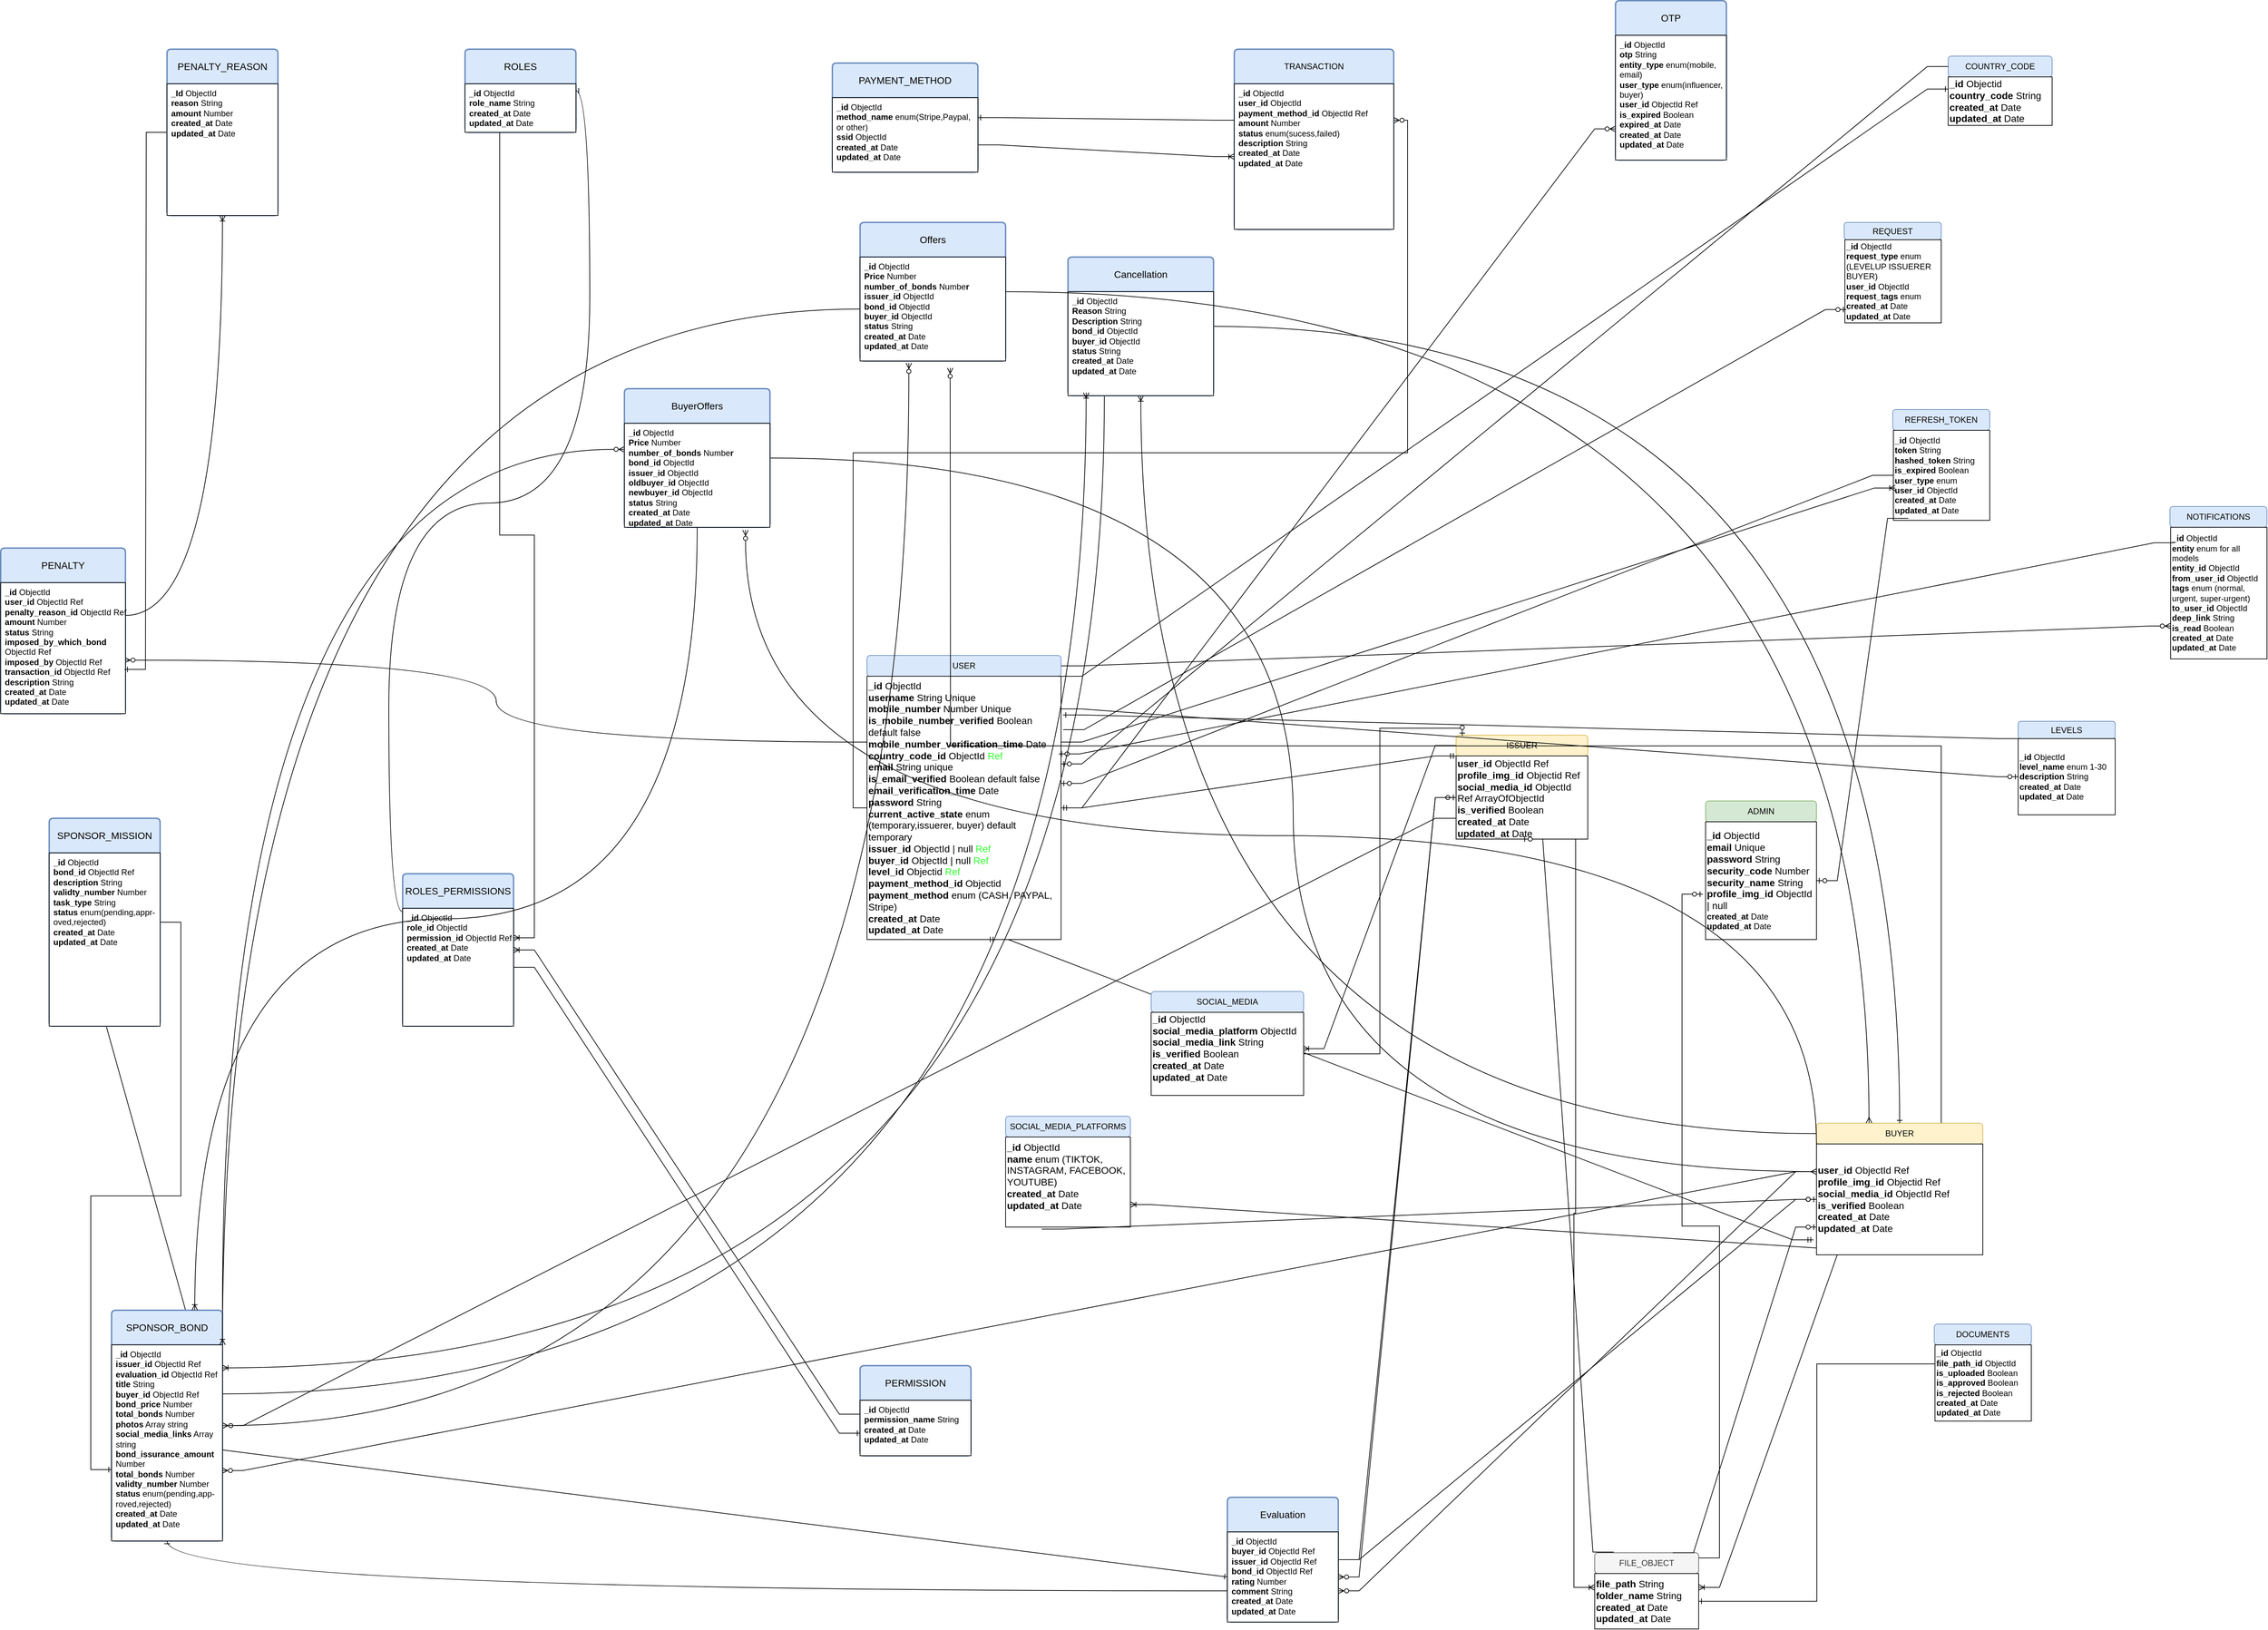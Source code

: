 <mxfile version="24.8.3" pages="2">
  <diagram name="Page-1" id="v4IprL8CBDtkerbvfTiZ">
    <mxGraphModel dx="5376" dy="2666" grid="1" gridSize="10" guides="1" tooltips="1" connect="1" arrows="1" fold="1" page="1" pageScale="1" pageWidth="1100" pageHeight="850" math="0" shadow="0">
      <root>
        <mxCell id="0" />
        <mxCell id="1" parent="0" />
        <mxCell id="XN-No3UI-ebwH90ii3gY-88" style="edgeStyle=entityRelationEdgeStyle;rounded=0;orthogonalLoop=1;jettySize=auto;html=1;entryX=0;entryY=0.75;entryDx=0;entryDy=0;endArrow=ERzeroToMany;endFill=0;" parent="1" source="hV5qp4_twzhr--SOWwpg-1" target="2LUnROWldtuO4ZQCj-_K-3" edge="1">
          <mxGeometry relative="1" as="geometry" />
        </mxCell>
        <mxCell id="hV5qp4_twzhr--SOWwpg-1" value="USER" style="rounded=1;whiteSpace=wrap;html=1;fillColor=#dae8fc;strokeColor=#6c8ebf;" parent="1" vertex="1">
          <mxGeometry x="-930" y="255" width="280" height="30" as="geometry" />
        </mxCell>
        <mxCell id="XN-No3UI-ebwH90ii3gY-48" style="edgeStyle=orthogonalEdgeStyle;rounded=0;orthogonalLoop=1;jettySize=auto;html=1;exitX=0;exitY=0.5;exitDx=0;exitDy=0;entryX=1;entryY=0.25;entryDx=0;entryDy=0;verticalAlign=middle;endArrow=ERzeroToMany;endFill=0;" parent="1" source="hV5qp4_twzhr--SOWwpg-2" target="XN-No3UI-ebwH90ii3gY-15" edge="1">
          <mxGeometry relative="1" as="geometry" />
        </mxCell>
        <mxCell id="XN-No3UI-ebwH90ii3gY-55" style="edgeStyle=orthogonalEdgeStyle;rounded=0;orthogonalLoop=1;jettySize=auto;html=1;exitX=0;exitY=0.25;exitDx=0;exitDy=0;endArrow=ERzeroToMany;endFill=0;entryX=0.994;entryY=0.591;entryDx=0;entryDy=0;entryPerimeter=0;curved=1;" parent="1" source="hV5qp4_twzhr--SOWwpg-2" target="XN-No3UI-ebwH90ii3gY-28" edge="1">
          <mxGeometry relative="1" as="geometry">
            <mxPoint x="-910" y="430" as="targetPoint" />
          </mxGeometry>
        </mxCell>
        <mxCell id="XN-No3UI-ebwH90ii3gY-56" style="edgeStyle=entityRelationEdgeStyle;rounded=0;orthogonalLoop=1;jettySize=auto;html=1;endArrow=ERzeroToMany;endFill=0;entryX=0;entryY=0.75;entryDx=0;entryDy=0;" parent="1" source="hV5qp4_twzhr--SOWwpg-2" target="XN-No3UI-ebwH90ii3gY-24" edge="1">
          <mxGeometry relative="1" as="geometry">
            <mxPoint x="-460.0" y="330" as="targetPoint" />
          </mxGeometry>
        </mxCell>
        <mxCell id="XN-No3UI-ebwH90ii3gY-86" style="edgeStyle=entityRelationEdgeStyle;rounded=0;orthogonalLoop=1;jettySize=auto;html=1;exitX=1;exitY=0;exitDx=0;exitDy=0;entryX=0;entryY=0.25;entryDx=0;entryDy=0;endArrow=ERone;endFill=0;" parent="1" source="hV5qp4_twzhr--SOWwpg-2" target="NjPy52NbWh8JsZaD-3iH-2" edge="1">
          <mxGeometry relative="1" as="geometry" />
        </mxCell>
        <mxCell id="hV5qp4_twzhr--SOWwpg-2" value="&lt;font style=&quot;font-size: 14px;&quot;&gt;&lt;b style=&quot;&quot;&gt;_id &lt;/b&gt;ObjectId&lt;/font&gt;&lt;div style=&quot;font-size: 14px;&quot;&gt;&lt;font style=&quot;font-size: 14px;&quot;&gt;&lt;b&gt;username &lt;/b&gt;String Unique&lt;/font&gt;&lt;/div&gt;&lt;div style=&quot;font-size: 14px;&quot;&gt;&lt;font style=&quot;font-size: 14px;&quot;&gt;&lt;b&gt;mobile_number &lt;/b&gt;Number Unique&amp;nbsp;&lt;/font&gt;&lt;/div&gt;&lt;div style=&quot;font-size: 14px;&quot;&gt;&lt;font style=&quot;font-size: 14px;&quot;&gt;&lt;b&gt;is_mobile_number_verified &lt;/b&gt;Boolean default false&lt;/font&gt;&lt;/div&gt;&lt;div style=&quot;font-size: 14px;&quot;&gt;&lt;font style=&quot;font-size: 14px;&quot;&gt;&lt;b&gt;mobile_number_verification_time &lt;/b&gt;Date&amp;nbsp;&lt;/font&gt;&lt;/div&gt;&lt;div style=&quot;font-size: 14px;&quot;&gt;&lt;font style=&quot;font-size: 14px;&quot;&gt;&lt;b&gt;country_code_id &lt;/b&gt;ObjectId &lt;font color=&quot;#33ff33&quot;&gt;Ref&lt;/font&gt;&lt;/font&gt;&lt;/div&gt;&lt;div style=&quot;font-size: 14px;&quot;&gt;&lt;font style=&quot;font-size: 14px;&quot;&gt;&lt;b&gt;email &lt;/b&gt;String unique&amp;nbsp;&lt;/font&gt;&lt;/div&gt;&lt;div style=&quot;font-size: 14px;&quot;&gt;&lt;font style=&quot;font-size: 14px;&quot;&gt;&lt;b&gt;is_email_verified &lt;/b&gt;Boolean default false&lt;/font&gt;&lt;/div&gt;&lt;div style=&quot;font-size: 14px;&quot;&gt;&lt;font style=&quot;font-size: 14px;&quot;&gt;&lt;b&gt;email_verification_time &lt;/b&gt;Date&lt;/font&gt;&lt;/div&gt;&lt;div style=&quot;font-size: 14px;&quot;&gt;&lt;b&gt;password &lt;/b&gt;String&lt;/div&gt;&lt;div style=&quot;font-size: 14px;&quot;&gt;&lt;font style=&quot;font-size: 14px;&quot;&gt;&lt;b&gt;current_active_state &lt;/b&gt;enum (temporary,issuerer, buyer) default temporary&lt;/font&gt;&lt;/div&gt;&lt;div style=&quot;font-size: 14px;&quot;&gt;&lt;font style=&quot;font-size: 14px;&quot;&gt;&lt;b&gt;issuer_id &lt;/b&gt;ObjectId | null&amp;nbsp;&lt;/font&gt;&lt;span style=&quot;color: rgb(51, 255, 51); background-color: initial;&quot;&gt;Ref&lt;/span&gt;&lt;/div&gt;&lt;div style=&quot;font-size: 14px;&quot;&gt;&lt;font style=&quot;font-size: 14px;&quot;&gt;&lt;b&gt;buyer_id &lt;/b&gt;ObjectId | null&amp;nbsp;&lt;/font&gt;&lt;span style=&quot;color: rgb(51, 255, 51); background-color: initial;&quot;&gt;Ref&lt;/span&gt;&lt;/div&gt;&lt;div style=&quot;font-size: 14px;&quot;&gt;&lt;font style=&quot;font-size: 14px;&quot;&gt;&lt;b&gt;level_id &lt;/b&gt;Objectid&amp;nbsp;&lt;/font&gt;&lt;span style=&quot;color: rgb(51, 255, 51); background-color: initial;&quot;&gt;Ref&lt;/span&gt;&lt;/div&gt;&lt;div style=&quot;font-size: 14px;&quot;&gt;&lt;font style=&quot;font-size: 14px;&quot;&gt;&lt;b&gt;payment_method_id &lt;/b&gt;Objectid&lt;/font&gt;&lt;/div&gt;&lt;div style=&quot;font-size: 14px;&quot;&gt;&lt;font style=&quot;font-size: 14px;&quot;&gt;&lt;b style=&quot;&quot;&gt;payment_method &lt;/b&gt;enum (CASH, PAYPAL, Stripe)&amp;nbsp;&lt;/font&gt;&lt;/div&gt;&lt;div style=&quot;font-size: 14px;&quot;&gt;&lt;font style=&quot;font-size: 14px;&quot;&gt;&lt;div style=&quot;font-size: 12px;&quot;&gt;&lt;span style=&quot;font-size: 14px;&quot;&gt;&lt;b&gt;created_at&amp;nbsp;&lt;/b&gt;Date&lt;/span&gt;&lt;/div&gt;&lt;div style=&quot;font-size: 12px;&quot;&gt;&lt;span style=&quot;font-size: 14px;&quot;&gt;&lt;b&gt;updated_at&amp;nbsp;&lt;/b&gt;Date&lt;/span&gt;&lt;/div&gt;&lt;/font&gt;&lt;/div&gt;" style="rounded=0;whiteSpace=wrap;html=1;align=left;" parent="1" vertex="1">
          <mxGeometry x="-930" y="285" width="280" height="380" as="geometry" />
        </mxCell>
        <mxCell id="NjPy52NbWh8JsZaD-3iH-1" value="COUNTRY_CODE" style="rounded=1;whiteSpace=wrap;html=1;fillColor=#dae8fc;strokeColor=#6c8ebf;" parent="1" vertex="1">
          <mxGeometry x="630" y="-610" width="150" height="30" as="geometry" />
        </mxCell>
        <mxCell id="NjPy52NbWh8JsZaD-3iH-2" value="&lt;font style=&quot;font-size: 14px;&quot;&gt;&lt;b&gt;_id &lt;/b&gt;Objectid&lt;/font&gt;&lt;div style=&quot;font-size: 14px;&quot;&gt;&lt;font style=&quot;font-size: 14px;&quot;&gt;&lt;b&gt;country_code &lt;/b&gt;String&lt;/font&gt;&lt;/div&gt;&lt;div style=&quot;font-size: 14px;&quot;&gt;&lt;font style=&quot;font-size: 14px;&quot;&gt;&lt;div style=&quot;font-size: 12px;&quot;&gt;&lt;span style=&quot;font-size: 14px;&quot;&gt;&lt;b&gt;created_at&amp;nbsp;&lt;/b&gt;Date&lt;/span&gt;&lt;/div&gt;&lt;div style=&quot;font-size: 12px;&quot;&gt;&lt;span style=&quot;font-size: 14px;&quot;&gt;&lt;b&gt;updated_at&amp;nbsp;&lt;/b&gt;Date&lt;/span&gt;&lt;/div&gt;&lt;/font&gt;&lt;/div&gt;" style="rounded=0;whiteSpace=wrap;html=1;align=left;" parent="1" vertex="1">
          <mxGeometry x="630" y="-580" width="150" height="70" as="geometry" />
        </mxCell>
        <mxCell id="NjPy52NbWh8JsZaD-3iH-4" value="" style="edgeStyle=entityRelationEdgeStyle;fontSize=12;html=1;endArrow=ERzeroToOne;endFill=1;rounded=0;entryX=1;entryY=0.333;entryDx=0;entryDy=0;entryPerimeter=0;" parent="1" source="NjPy52NbWh8JsZaD-3iH-1" target="hV5qp4_twzhr--SOWwpg-2" edge="1">
          <mxGeometry width="100" height="100" relative="1" as="geometry">
            <mxPoint x="460" y="120" as="sourcePoint" />
            <mxPoint x="500" y="260" as="targetPoint" />
          </mxGeometry>
        </mxCell>
        <mxCell id="NjPy52NbWh8JsZaD-3iH-5" value="ISSUER" style="rounded=1;whiteSpace=wrap;html=1;fillColor=#fff2cc;strokeColor=#d6b656;" parent="1" vertex="1">
          <mxGeometry x="-80" y="370" width="190" height="30" as="geometry" />
        </mxCell>
        <mxCell id="NjPy52NbWh8JsZaD-3iH-6" value="" style="edgeStyle=entityRelationEdgeStyle;fontSize=12;html=1;endArrow=ERmandOne;startArrow=ERmandOne;rounded=0;exitX=0;exitY=0;exitDx=0;exitDy=0;" parent="1" source="NjPy52NbWh8JsZaD-3iH-9" target="hV5qp4_twzhr--SOWwpg-2" edge="1">
          <mxGeometry width="100" height="100" relative="1" as="geometry">
            <mxPoint x="170" y="477.99" as="sourcePoint" />
            <mxPoint x="231" y="410" as="targetPoint" />
          </mxGeometry>
        </mxCell>
        <mxCell id="GT7Ed_6fLBAB8st3_ZXu-10" style="edgeStyle=orthogonalEdgeStyle;rounded=0;orthogonalLoop=1;jettySize=auto;html=1;entryX=0.5;entryY=1;entryDx=0;entryDy=0;curved=1;endArrow=ERoneToMany;endFill=0;" edge="1" parent="1" source="NjPy52NbWh8JsZaD-3iH-7" target="GT7Ed_6fLBAB8st3_ZXu-1">
          <mxGeometry relative="1" as="geometry" />
        </mxCell>
        <mxCell id="GT7Ed_6fLBAB8st3_ZXu-21" style="edgeStyle=orthogonalEdgeStyle;rounded=0;orthogonalLoop=1;jettySize=auto;html=1;exitX=0.75;exitY=0;exitDx=0;exitDy=0;endArrow=ERzeroToMany;endFill=0;" edge="1" parent="1" source="NjPy52NbWh8JsZaD-3iH-7">
          <mxGeometry relative="1" as="geometry">
            <mxPoint x="-810" y="-160" as="targetPoint" />
          </mxGeometry>
        </mxCell>
        <mxCell id="NjPy52NbWh8JsZaD-3iH-7" value="BUYER" style="rounded=1;whiteSpace=wrap;html=1;fillColor=#fff2cc;strokeColor=#d6b656;" parent="1" vertex="1">
          <mxGeometry x="440" y="930" width="240" height="30" as="geometry" />
        </mxCell>
        <mxCell id="NjPy52NbWh8JsZaD-3iH-8" value="" style="edgeStyle=entityRelationEdgeStyle;fontSize=12;html=1;endArrow=ERmandOne;startArrow=ERmandOne;rounded=0;exitX=-0.018;exitY=0.865;exitDx=0;exitDy=0;exitPerimeter=0;entryX=0.621;entryY=1;entryDx=0;entryDy=0;entryPerimeter=0;" parent="1" source="NjPy52NbWh8JsZaD-3iH-10" target="hV5qp4_twzhr--SOWwpg-2" edge="1">
          <mxGeometry width="100" height="100" relative="1" as="geometry">
            <mxPoint x="305" y="499.04" as="sourcePoint" />
            <mxPoint x="315" y="430" as="targetPoint" />
          </mxGeometry>
        </mxCell>
        <mxCell id="XN-No3UI-ebwH90ii3gY-61" style="edgeStyle=entityRelationEdgeStyle;rounded=0;orthogonalLoop=1;jettySize=auto;html=1;exitX=0;exitY=0.75;exitDx=0;exitDy=0;entryX=1;entryY=0.5;entryDx=0;entryDy=0;endArrow=ERzeroToMany;endFill=0;" parent="1" source="NjPy52NbWh8JsZaD-3iH-9" target="XN-No3UI-ebwH90ii3gY-31" edge="1">
          <mxGeometry relative="1" as="geometry" />
        </mxCell>
        <mxCell id="XN-No3UI-ebwH90ii3gY-73" style="edgeStyle=entityRelationEdgeStyle;rounded=0;orthogonalLoop=1;jettySize=auto;html=1;entryX=1;entryY=0.5;entryDx=0;entryDy=0;endArrow=ERzeroToMany;endFill=0;" parent="1" source="NjPy52NbWh8JsZaD-3iH-9" target="XN-No3UI-ebwH90ii3gY-45" edge="1">
          <mxGeometry relative="1" as="geometry" />
        </mxCell>
        <mxCell id="XN-No3UI-ebwH90ii3gY-93" style="edgeStyle=entityRelationEdgeStyle;rounded=0;orthogonalLoop=1;jettySize=auto;html=1;exitX=0.75;exitY=1;exitDx=0;exitDy=0;entryX=0;entryY=0.25;entryDx=0;entryDy=0;endArrow=ERoneToMany;endFill=0;" parent="1" source="NjPy52NbWh8JsZaD-3iH-9" target="NjPy52NbWh8JsZaD-3iH-14" edge="1">
          <mxGeometry relative="1" as="geometry" />
        </mxCell>
        <mxCell id="NjPy52NbWh8JsZaD-3iH-9" value="&lt;div&gt;&lt;font style=&quot;font-size: 14px;&quot;&gt;&lt;b&gt;&lt;br&gt;&lt;/b&gt;&lt;/font&gt;&lt;/div&gt;&lt;div&gt;&lt;font style=&quot;font-size: 14px;&quot;&gt;&lt;b&gt;user_id &lt;/b&gt;ObjectId Ref&lt;/font&gt;&lt;/div&gt;&lt;font style=&quot;font-size: 14px;&quot;&gt;&lt;b&gt;profile_img_id &lt;/b&gt;Objectid Ref&lt;/font&gt;&lt;div&gt;&lt;font style=&quot;font-size: 14px;&quot;&gt;&lt;b&gt;social_media_id &lt;/b&gt;ObjectId Ref ArrayOfObjectId&lt;/font&gt;&lt;/div&gt;&lt;div&gt;&lt;font style=&quot;font-size: 14px;&quot;&gt;&lt;b&gt;is_verified &lt;/b&gt;Boolean&lt;/font&gt;&lt;/div&gt;&lt;div&gt;&lt;span style=&quot;font-size: 14px;&quot;&gt;&lt;b&gt;created_at &lt;/b&gt;Date&lt;/span&gt;&lt;/div&gt;&lt;div&gt;&lt;span style=&quot;font-size: 14px;&quot;&gt;&lt;b&gt;updated_at &lt;/b&gt;Date&lt;/span&gt;&lt;/div&gt;&lt;div&gt;&lt;br&gt;&lt;/div&gt;" style="rounded=0;whiteSpace=wrap;html=1;align=left;" parent="1" vertex="1">
          <mxGeometry x="-80" y="400" width="190" height="120" as="geometry" />
        </mxCell>
        <mxCell id="XN-No3UI-ebwH90ii3gY-74" style="edgeStyle=entityRelationEdgeStyle;rounded=0;orthogonalLoop=1;jettySize=auto;html=1;exitX=0;exitY=0.25;exitDx=0;exitDy=0;entryX=1;entryY=0.75;entryDx=0;entryDy=0;endArrow=ERzeroToMany;endFill=0;" parent="1" source="NjPy52NbWh8JsZaD-3iH-10" target="XN-No3UI-ebwH90ii3gY-44" edge="1">
          <mxGeometry relative="1" as="geometry" />
        </mxCell>
        <mxCell id="XN-No3UI-ebwH90ii3gY-91" style="edgeStyle=entityRelationEdgeStyle;rounded=0;orthogonalLoop=1;jettySize=auto;html=1;exitX=0.75;exitY=1;exitDx=0;exitDy=0;entryX=1;entryY=0.75;entryDx=0;entryDy=0;endArrow=ERoneToMany;endFill=0;" parent="1" source="NjPy52NbWh8JsZaD-3iH-10" target="NjPy52NbWh8JsZaD-3iH-20" edge="1">
          <mxGeometry relative="1" as="geometry" />
        </mxCell>
        <mxCell id="XN-No3UI-ebwH90ii3gY-94" style="edgeStyle=entityRelationEdgeStyle;rounded=0;orthogonalLoop=1;jettySize=auto;html=1;exitX=0.25;exitY=1;exitDx=0;exitDy=0;entryX=1;entryY=0.25;entryDx=0;entryDy=0;endArrow=ERoneToMany;endFill=0;" parent="1" source="NjPy52NbWh8JsZaD-3iH-10" target="NjPy52NbWh8JsZaD-3iH-14" edge="1">
          <mxGeometry relative="1" as="geometry" />
        </mxCell>
        <mxCell id="NjPy52NbWh8JsZaD-3iH-10" value="&lt;div style=&quot;&quot;&gt;&lt;font style=&quot;font-size: 14px;&quot;&gt;&lt;b&gt;user_id &lt;/b&gt;ObjectId Ref&lt;/font&gt;&lt;/div&gt;&lt;div style=&quot;&quot;&gt;&lt;font style=&quot;font-size: 14px;&quot;&gt;&lt;b&gt;profile_img_id&amp;nbsp;&lt;/b&gt;Objectid Ref&lt;/font&gt;&lt;div style=&quot;&quot;&gt;&lt;font style=&quot;font-size: 14px;&quot;&gt;&lt;b&gt;social_media_id&amp;nbsp;&lt;/b&gt;ObjectId Ref&lt;/font&gt;&lt;/div&gt;&lt;div&gt;&lt;b style=&quot;font-size: 14px; background-color: initial;&quot;&gt;is_verified &lt;/b&gt;&lt;span style=&quot;font-size: 14px; background-color: initial;&quot;&gt;Boolean&lt;/span&gt;&lt;/div&gt;&lt;div&gt;&lt;font style=&quot;font-size: 14px;&quot;&gt;&lt;div style=&quot;font-size: 12px;&quot;&gt;&lt;span style=&quot;font-size: 14px;&quot;&gt;&lt;b&gt;created_at&amp;nbsp;&lt;/b&gt;Date&lt;/span&gt;&lt;/div&gt;&lt;div style=&quot;font-size: 12px;&quot;&gt;&lt;span style=&quot;font-size: 14px;&quot;&gt;&lt;b&gt;updated_at&amp;nbsp;&lt;/b&gt;Date&lt;/span&gt;&lt;/div&gt;&lt;/font&gt;&lt;/div&gt;&lt;/div&gt;" style="rounded=0;whiteSpace=wrap;html=1;align=left;" parent="1" vertex="1">
          <mxGeometry x="440" y="960" width="240" height="160" as="geometry" />
        </mxCell>
        <mxCell id="NjPy52NbWh8JsZaD-3iH-11" value="FILE_OBJECT" style="rounded=1;whiteSpace=wrap;html=1;fillColor=#f5f5f5;fontColor=#333333;strokeColor=#666666;" parent="1" vertex="1">
          <mxGeometry x="120" y="1550" width="150" height="30" as="geometry" />
        </mxCell>
        <mxCell id="NjPy52NbWh8JsZaD-3iH-12" value="" style="edgeStyle=entityRelationEdgeStyle;fontSize=12;html=1;endArrow=ERzeroToOne;endFill=1;rounded=0;entryX=0.5;entryY=1;entryDx=0;entryDy=0;exitX=0.183;exitY=-0.033;exitDx=0;exitDy=0;exitPerimeter=0;" parent="1" source="NjPy52NbWh8JsZaD-3iH-11" target="NjPy52NbWh8JsZaD-3iH-9" edge="1">
          <mxGeometry width="100" height="100" relative="1" as="geometry">
            <mxPoint x="190" y="690" as="sourcePoint" />
            <mxPoint x="100.0" y="730" as="targetPoint" />
          </mxGeometry>
        </mxCell>
        <mxCell id="NjPy52NbWh8JsZaD-3iH-13" value="" style="edgeStyle=entityRelationEdgeStyle;fontSize=12;html=1;endArrow=ERzeroToOne;endFill=1;rounded=0;exitX=0.75;exitY=0;exitDx=0;exitDy=0;entryX=0;entryY=0.75;entryDx=0;entryDy=0;" parent="1" source="NjPy52NbWh8JsZaD-3iH-11" target="NjPy52NbWh8JsZaD-3iH-10" edge="1">
          <mxGeometry width="100" height="100" relative="1" as="geometry">
            <mxPoint x="260" y="741.98" as="sourcePoint" />
            <mxPoint x="319" y="640" as="targetPoint" />
          </mxGeometry>
        </mxCell>
        <mxCell id="NjPy52NbWh8JsZaD-3iH-14" value="&lt;font style=&quot;font-size: 14px;&quot;&gt;&lt;b&gt;file_path &lt;/b&gt;String&amp;nbsp;&lt;/font&gt;&lt;div style=&quot;font-size: 14px;&quot;&gt;&lt;font style=&quot;font-size: 14px;&quot;&gt;&lt;b&gt;folder_name &lt;/b&gt;String&lt;/font&gt;&lt;/div&gt;&lt;div style=&quot;font-size: 14px;&quot;&gt;&lt;font style=&quot;font-size: 14px;&quot;&gt;&lt;div style=&quot;font-size: 12px;&quot;&gt;&lt;span style=&quot;font-size: 14px;&quot;&gt;&lt;b&gt;created_at&amp;nbsp;&lt;/b&gt;Date&lt;/span&gt;&lt;/div&gt;&lt;div style=&quot;font-size: 12px;&quot;&gt;&lt;span style=&quot;font-size: 14px;&quot;&gt;&lt;b&gt;updated_at&amp;nbsp;&lt;/b&gt;Date&lt;/span&gt;&lt;/div&gt;&lt;/font&gt;&lt;/div&gt;" style="rounded=0;whiteSpace=wrap;html=1;align=left;" parent="1" vertex="1">
          <mxGeometry x="120" y="1580" width="150" height="80" as="geometry" />
        </mxCell>
        <mxCell id="NjPy52NbWh8JsZaD-3iH-15" value="ADMIN" style="rounded=1;whiteSpace=wrap;html=1;fillColor=#d5e8d4;strokeColor=#82b366;" parent="1" vertex="1">
          <mxGeometry x="280" y="465" width="160" height="30" as="geometry" />
        </mxCell>
        <mxCell id="NjPy52NbWh8JsZaD-3iH-16" value="&lt;font size=&quot;1&quot;&gt;&lt;b style=&quot;font-size: 14px;&quot;&gt;_id &lt;/b&gt;&lt;span style=&quot;font-size: 14px;&quot;&gt;ObjectId&lt;/span&gt;&lt;/font&gt;&lt;div&gt;&lt;span style=&quot;font-size: 14px;&quot;&gt;&lt;b&gt;email &lt;/b&gt;Unique&lt;/span&gt;&lt;/div&gt;&lt;div&gt;&lt;span style=&quot;font-size: 14px;&quot;&gt;&lt;b&gt;password &lt;/b&gt;String&lt;/span&gt;&lt;/div&gt;&lt;div&gt;&lt;span style=&quot;font-size: 14px;&quot;&gt;&lt;b&gt;security_code &lt;/b&gt;Number&lt;/span&gt;&lt;/div&gt;&lt;div&gt;&lt;span style=&quot;font-size: 14px;&quot;&gt;&lt;b&gt;security_name &lt;/b&gt;String&lt;/span&gt;&lt;/div&gt;&lt;div&gt;&lt;span style=&quot;font-size: 14px;&quot;&gt;&lt;b&gt;profile_img_id &lt;/b&gt;ObjectId | null&lt;b&gt;&amp;nbsp;&lt;/b&gt;&lt;/span&gt;&lt;/div&gt;&lt;div&gt;&lt;div&gt;&lt;b&gt;created_at&amp;nbsp;&lt;/b&gt;Date&lt;/div&gt;&lt;div&gt;&lt;b&gt;updated_at&amp;nbsp;&lt;/b&gt;Date&lt;/div&gt;&lt;/div&gt;" style="rounded=0;whiteSpace=wrap;html=1;align=left;" parent="1" vertex="1">
          <mxGeometry x="280" y="495" width="160" height="170" as="geometry" />
        </mxCell>
        <mxCell id="NjPy52NbWh8JsZaD-3iH-17" value="" style="edgeStyle=entityRelationEdgeStyle;fontSize=12;html=1;endArrow=ERzeroToOne;endFill=1;rounded=0;entryX=-0.025;entryY=0.615;entryDx=0;entryDy=0;entryPerimeter=0;exitX=1;exitY=0.25;exitDx=0;exitDy=0;" parent="1" source="NjPy52NbWh8JsZaD-3iH-11" target="NjPy52NbWh8JsZaD-3iH-16" edge="1">
          <mxGeometry width="100" height="100" relative="1" as="geometry">
            <mxPoint x="490" y="780" as="sourcePoint" />
            <mxPoint x="826.08" y="283.05" as="targetPoint" />
          </mxGeometry>
        </mxCell>
        <mxCell id="NjPy52NbWh8JsZaD-3iH-22" value="" style="edgeStyle=orthogonalEdgeStyle;rounded=0;orthogonalLoop=1;jettySize=auto;html=1;" parent="1" source="NjPy52NbWh8JsZaD-3iH-18" target="NjPy52NbWh8JsZaD-3iH-20" edge="1">
          <mxGeometry relative="1" as="geometry" />
        </mxCell>
        <mxCell id="NjPy52NbWh8JsZaD-3iH-18" value="SOCIAL_MEDIA_PLATFORMS" style="rounded=1;whiteSpace=wrap;html=1;fillColor=#dae8fc;strokeColor=#6c8ebf;" parent="1" vertex="1">
          <mxGeometry x="-730" y="920" width="180" height="30" as="geometry" />
        </mxCell>
        <mxCell id="NjPy52NbWh8JsZaD-3iH-20" value="&lt;font style=&quot;font-size: 14px;&quot;&gt;&lt;b&gt;_id &lt;/b&gt;ObjectId&amp;nbsp;&lt;/font&gt;&lt;div&gt;&lt;span style=&quot;font-size: 14px;&quot;&gt;&lt;b&gt;name &lt;/b&gt;enum (TIKTOK, INSTAGRAM, FACEBOOK, YOUTUBE)&lt;/span&gt;&lt;/div&gt;&lt;div&gt;&lt;div&gt;&lt;span style=&quot;font-size: 14px;&quot;&gt;&lt;b&gt;created_at&amp;nbsp;&lt;/b&gt;Date&lt;/span&gt;&lt;/div&gt;&lt;div&gt;&lt;span style=&quot;font-size: 14px;&quot;&gt;&lt;b&gt;updated_at&amp;nbsp;&lt;/b&gt;Date&lt;/span&gt;&lt;/div&gt;&lt;span style=&quot;font-size: 14px;&quot;&gt;&lt;br&gt;&lt;/span&gt;&lt;/div&gt;" style="rounded=0;whiteSpace=wrap;html=1;align=left;" parent="1" vertex="1">
          <mxGeometry x="-730" y="950" width="180" height="130" as="geometry" />
        </mxCell>
        <mxCell id="NjPy52NbWh8JsZaD-3iH-21" value="" style="edgeStyle=orthogonalEdgeStyle;fontSize=12;html=1;endArrow=ERzeroToOne;endFill=1;rounded=0;entryX=0.047;entryY=0.033;entryDx=0;entryDy=0;entryPerimeter=0;" parent="1" source="JizHKA1NFcYmYivMZC6B-2" target="NjPy52NbWh8JsZaD-3iH-5" edge="1">
          <mxGeometry width="100" height="100" relative="1" as="geometry">
            <mxPoint x="499.06" y="824.01" as="sourcePoint" />
            <mxPoint x="110" y="510" as="targetPoint" />
          </mxGeometry>
        </mxCell>
        <mxCell id="NjPy52NbWh8JsZaD-3iH-23" value="REQUEST" style="rounded=1;whiteSpace=wrap;html=1;fillColor=#dae8fc;strokeColor=#6c8ebf;" parent="1" vertex="1">
          <mxGeometry x="480" y="-370" width="140" height="25" as="geometry" />
        </mxCell>
        <mxCell id="NjPy52NbWh8JsZaD-3iH-25" value="LEVELS" style="rounded=1;whiteSpace=wrap;html=1;fillColor=#dae8fc;strokeColor=#6c8ebf;" parent="1" vertex="1">
          <mxGeometry x="731" y="350" width="140" height="25" as="geometry" />
        </mxCell>
        <mxCell id="2LUnROWldtuO4ZQCj-_K-1" value="&lt;b&gt;_id &lt;/b&gt;ObjectId&lt;div&gt;&lt;b&gt;request_type &lt;/b&gt;enum (LEVELUP ISSUERER BUYER)&lt;/div&gt;&lt;div&gt;&lt;b&gt;user_id &lt;/b&gt;ObjectId&lt;/div&gt;&lt;div&gt;&lt;b&gt;request_tags &lt;/b&gt;enum&lt;/div&gt;&lt;div&gt;&lt;b style=&quot;background-color: initial;&quot;&gt;created_at&amp;nbsp;&lt;/b&gt;&lt;span style=&quot;background-color: initial;&quot;&gt;Date&lt;/span&gt;&lt;/div&gt;&lt;div&gt;&lt;b&gt;updated_at&amp;nbsp;&lt;/b&gt;Date&lt;/div&gt;" style="rounded=0;whiteSpace=wrap;html=1;align=left;" parent="1" vertex="1">
          <mxGeometry x="481" y="-345" width="139" height="120" as="geometry" />
        </mxCell>
        <mxCell id="2LUnROWldtuO4ZQCj-_K-2" value="NOTIFICATIONS" style="rounded=1;whiteSpace=wrap;html=1;fillColor=#dae8fc;strokeColor=#6c8ebf;" parent="1" vertex="1">
          <mxGeometry x="950" y="40" width="140" height="30" as="geometry" />
        </mxCell>
        <mxCell id="2LUnROWldtuO4ZQCj-_K-3" value="&lt;b&gt;_id &lt;/b&gt;ObjectId&lt;div&gt;&lt;b&gt;entity &lt;/b&gt;enum for all models&lt;/div&gt;&lt;div&gt;&lt;b&gt;entity_id &lt;/b&gt;ObjectId&lt;/div&gt;&lt;div&gt;&lt;b&gt;from_user_id &lt;/b&gt;ObjectId&lt;/div&gt;&lt;div&gt;&lt;b&gt;tags &lt;/b&gt;enum (normal, urgent, super-urgent)&lt;/div&gt;&lt;div&gt;&lt;b&gt;to_user_id &lt;/b&gt;ObjectId&lt;/div&gt;&lt;div&gt;&lt;b&gt;deep_link &lt;/b&gt;String&amp;nbsp;&lt;/div&gt;&lt;div&gt;&lt;b&gt;is_read &lt;/b&gt;Boolean&lt;/div&gt;&lt;div&gt;&lt;div&gt;&lt;b&gt;created_at&amp;nbsp;&lt;/b&gt;Date&lt;/div&gt;&lt;div&gt;&lt;b&gt;updated_at&amp;nbsp;&lt;/b&gt;Date&lt;/div&gt;&lt;/div&gt;" style="rounded=0;whiteSpace=wrap;html=1;align=left;" parent="1" vertex="1">
          <mxGeometry x="951" y="70" width="139" height="190" as="geometry" />
        </mxCell>
        <mxCell id="2LUnROWldtuO4ZQCj-_K-4" value="&lt;b&gt;_id &lt;/b&gt;ObjectId&lt;div&gt;&lt;b&gt;level_name &lt;/b&gt;enum 1-30&lt;/div&gt;&lt;div&gt;&lt;b style=&quot;background-color: initial;&quot;&gt;description &lt;/b&gt;&lt;span style=&quot;background-color: initial;&quot;&gt;String&lt;/span&gt;&lt;/div&gt;&lt;div style=&quot;&quot;&gt;&lt;div&gt;&lt;span style=&quot;&quot;&gt;&lt;b&gt;created_at&amp;nbsp;&lt;/b&gt;Date&lt;/span&gt;&lt;/div&gt;&lt;div&gt;&lt;span style=&quot;&quot;&gt;&lt;b&gt;updated_at&amp;nbsp;&lt;/b&gt;Date&lt;/span&gt;&lt;/div&gt;&lt;/div&gt;" style="rounded=0;whiteSpace=wrap;html=1;align=left;" parent="1" vertex="1">
          <mxGeometry x="731" y="375" width="140" height="110" as="geometry" />
        </mxCell>
        <mxCell id="2LUnROWldtuO4ZQCj-_K-10" value="" style="edgeStyle=entityRelationEdgeStyle;fontSize=12;html=1;endArrow=ERzeroToOne;endFill=1;rounded=0;exitX=0.289;exitY=1.022;exitDx=0;exitDy=0;exitPerimeter=0;" parent="1" source="NjPy52NbWh8JsZaD-3iH-20" target="NjPy52NbWh8JsZaD-3iH-10" edge="1">
          <mxGeometry width="100" height="100" relative="1" as="geometry">
            <mxPoint x="350" y="820" as="sourcePoint" />
            <mxPoint x="10" y="800" as="targetPoint" />
          </mxGeometry>
        </mxCell>
        <mxCell id="2LUnROWldtuO4ZQCj-_K-11" value="" style="edgeStyle=entityRelationEdgeStyle;fontSize=12;html=1;endArrow=ERzeroToOne;endFill=1;rounded=0;entryX=0;entryY=0.5;entryDx=0;entryDy=0;exitX=0.996;exitY=0.124;exitDx=0;exitDy=0;exitPerimeter=0;" parent="1" source="hV5qp4_twzhr--SOWwpg-2" target="2LUnROWldtuO4ZQCj-_K-4" edge="1">
          <mxGeometry width="100" height="100" relative="1" as="geometry">
            <mxPoint x="620" y="210" as="sourcePoint" />
            <mxPoint x="720" y="110" as="targetPoint" />
          </mxGeometry>
        </mxCell>
        <mxCell id="2LUnROWldtuO4ZQCj-_K-12" value="" style="edgeStyle=entityRelationEdgeStyle;fontSize=12;html=1;endArrow=ERzeroToOne;endFill=1;rounded=0;exitX=1.011;exitY=0.203;exitDx=0;exitDy=0;exitPerimeter=0;entryX=0.014;entryY=0.84;entryDx=0;entryDy=0;entryPerimeter=0;" parent="1" source="hV5qp4_twzhr--SOWwpg-2" target="2LUnROWldtuO4ZQCj-_K-1" edge="1">
          <mxGeometry width="100" height="100" relative="1" as="geometry">
            <mxPoint x="610" y="330" as="sourcePoint" />
            <mxPoint x="710" y="230" as="targetPoint" />
          </mxGeometry>
        </mxCell>
        <mxCell id="JizHKA1NFcYmYivMZC6B-1" value="SOCIAL_MEDIA" style="rounded=1;whiteSpace=wrap;html=1;fillColor=#dae8fc;strokeColor=#6c8ebf;" parent="1" vertex="1">
          <mxGeometry x="-520" y="740" width="220" height="30" as="geometry" />
        </mxCell>
        <mxCell id="JizHKA1NFcYmYivMZC6B-2" value="&lt;font style=&quot;font-size: 14px;&quot;&gt;&lt;b&gt;_id &lt;/b&gt;ObjectId&amp;nbsp;&lt;/font&gt;&lt;div&gt;&lt;span style=&quot;font-size: 14px;&quot;&gt;&lt;b&gt;social_media_platform&amp;nbsp;&lt;/b&gt;ObjectId&lt;/span&gt;&lt;/div&gt;&lt;div&gt;&lt;span style=&quot;font-size: 14px;&quot;&gt;&lt;b&gt;social_media_link &lt;/b&gt;String&lt;/span&gt;&lt;/div&gt;&lt;div&gt;&lt;span style=&quot;font-size: 14px;&quot;&gt;&lt;b&gt;is_verified &lt;/b&gt;Boolean&lt;/span&gt;&lt;/div&gt;&lt;div&gt;&lt;div&gt;&lt;span style=&quot;font-size: 14px;&quot;&gt;&lt;b&gt;created_at&amp;nbsp;&lt;/b&gt;Date&lt;/span&gt;&lt;/div&gt;&lt;div&gt;&lt;span style=&quot;font-size: 14px;&quot;&gt;&lt;b&gt;updated_at&amp;nbsp;&lt;/b&gt;Date&lt;/span&gt;&lt;/div&gt;&lt;span style=&quot;font-size: 14px;&quot;&gt;&lt;br&gt;&lt;/span&gt;&lt;/div&gt;" style="rounded=0;whiteSpace=wrap;html=1;align=left;" parent="1" vertex="1">
          <mxGeometry x="-520" y="770" width="220" height="120" as="geometry" />
        </mxCell>
        <mxCell id="ve9i2tW8fkqF0bzOM7ck-1" value="REFRESH_TOKEN" style="rounded=1;whiteSpace=wrap;html=1;fillColor=#dae8fc;strokeColor=#6c8ebf;" parent="1" vertex="1">
          <mxGeometry x="550" y="-100" width="140" height="30" as="geometry" />
        </mxCell>
        <mxCell id="ve9i2tW8fkqF0bzOM7ck-2" value="&lt;b&gt;_id &lt;/b&gt;ObjectId&lt;div&gt;&lt;b&gt;token &lt;/b&gt;String&lt;/div&gt;&lt;div&gt;&lt;b&gt;hashed_token &lt;/b&gt;String&lt;/div&gt;&lt;div&gt;&lt;b&gt;is_expired &lt;/b&gt;Boolean&lt;/div&gt;&lt;div&gt;&lt;b&gt;user_type &lt;/b&gt;enum&lt;/div&gt;&lt;div&gt;&lt;b&gt;user_id &lt;/b&gt;ObjectId&lt;/div&gt;&lt;div&gt;&lt;b style=&quot;background-color: initial;&quot;&gt;created_at&amp;nbsp;&lt;/b&gt;&lt;span style=&quot;background-color: initial;&quot;&gt;Date&lt;/span&gt;&lt;br&gt;&lt;/div&gt;&lt;div&gt;&lt;div&gt;&lt;b&gt;updated_at&amp;nbsp;&lt;/b&gt;Date&lt;/div&gt;&lt;/div&gt;" style="rounded=0;whiteSpace=wrap;html=1;align=left;" parent="1" vertex="1">
          <mxGeometry x="551" y="-70" width="139" height="130" as="geometry" />
        </mxCell>
        <mxCell id="cmQsjv1Qaa69i3l_1YwA-3" value="DOCUMENTS" style="rounded=1;whiteSpace=wrap;html=1;fillColor=#dae8fc;strokeColor=#6c8ebf;" parent="1" vertex="1">
          <mxGeometry x="610" y="1220" width="140" height="30" as="geometry" />
        </mxCell>
        <mxCell id="XN-No3UI-ebwH90ii3gY-111" style="edgeStyle=orthogonalEdgeStyle;rounded=0;orthogonalLoop=1;jettySize=auto;html=1;exitX=0;exitY=0.25;exitDx=0;exitDy=0;entryX=1;entryY=0.5;entryDx=0;entryDy=0;endArrow=ERone;endFill=0;" parent="1" source="cmQsjv1Qaa69i3l_1YwA-4" target="NjPy52NbWh8JsZaD-3iH-14" edge="1">
          <mxGeometry relative="1" as="geometry" />
        </mxCell>
        <mxCell id="cmQsjv1Qaa69i3l_1YwA-4" value="&lt;b&gt;_id &lt;/b&gt;ObjectId&lt;div&gt;&lt;b&gt;file_path_id &lt;/b&gt;ObjectId&lt;/div&gt;&lt;div&gt;&lt;b&gt;is_uploaded &lt;/b&gt;Boolean&lt;/div&gt;&lt;div&gt;&lt;b&gt;is_approved&amp;nbsp;&lt;/b&gt;Boolean&lt;/div&gt;&lt;div&gt;&lt;b&gt;is_rejected &lt;/b&gt;Boolean&lt;/div&gt;&lt;div&gt;&lt;b style=&quot;background-color: initial;&quot;&gt;created_at&amp;nbsp;&lt;/b&gt;&lt;span style=&quot;background-color: initial;&quot;&gt;Date&lt;/span&gt;&lt;br&gt;&lt;/div&gt;&lt;div&gt;&lt;div&gt;&lt;b&gt;updated_at&amp;nbsp;&lt;/b&gt;Date&lt;/div&gt;&lt;/div&gt;" style="rounded=0;whiteSpace=wrap;html=1;align=left;" parent="1" vertex="1">
          <mxGeometry x="611" y="1250" width="139" height="110" as="geometry" />
        </mxCell>
        <mxCell id="cmQsjv1Qaa69i3l_1YwA-8" value="" style="edgeStyle=entityRelationEdgeStyle;fontSize=12;html=1;endArrow=ERzeroToOne;endFill=1;rounded=0;entryX=1;entryY=0.407;entryDx=0;entryDy=0;entryPerimeter=0;" parent="1" source="ve9i2tW8fkqF0bzOM7ck-2" target="hV5qp4_twzhr--SOWwpg-2" edge="1">
          <mxGeometry width="100" height="100" relative="1" as="geometry">
            <mxPoint x="290" y="260" as="sourcePoint" />
            <mxPoint x="390" y="160" as="targetPoint" />
          </mxGeometry>
        </mxCell>
        <mxCell id="cmQsjv1Qaa69i3l_1YwA-9" value="" style="edgeStyle=entityRelationEdgeStyle;fontSize=12;html=1;endArrow=ERzeroToOne;endFill=1;rounded=0;exitX=0.155;exitY=0.978;exitDx=0;exitDy=0;exitPerimeter=0;entryX=1;entryY=0.5;entryDx=0;entryDy=0;" parent="1" source="ve9i2tW8fkqF0bzOM7ck-2" target="NjPy52NbWh8JsZaD-3iH-16" edge="1">
          <mxGeometry width="100" height="100" relative="1" as="geometry">
            <mxPoint x="440" y="240" as="sourcePoint" />
            <mxPoint x="540" y="140" as="targetPoint" />
          </mxGeometry>
        </mxCell>
        <mxCell id="cmQsjv1Qaa69i3l_1YwA-10" value="" style="edgeStyle=entityRelationEdgeStyle;fontSize=12;html=1;endArrow=ERzeroToOne;endFill=1;rounded=0;entryX=0.988;entryY=0.295;entryDx=0;entryDy=0;entryPerimeter=0;exitX=0.046;exitY=0.118;exitDx=0;exitDy=0;exitPerimeter=0;elbow=vertical;" parent="1" source="2LUnROWldtuO4ZQCj-_K-3" target="hV5qp4_twzhr--SOWwpg-2" edge="1">
          <mxGeometry width="100" height="100" relative="1" as="geometry">
            <mxPoint x="370" y="310" as="sourcePoint" />
            <mxPoint x="470" y="210" as="targetPoint" />
          </mxGeometry>
        </mxCell>
        <mxCell id="XN-No3UI-ebwH90ii3gY-3" style="edgeStyle=orthogonalEdgeStyle;rounded=0;orthogonalLoop=1;jettySize=auto;html=1;" parent="1" edge="1">
          <mxGeometry relative="1" as="geometry">
            <mxPoint x="-680" y="100" as="sourcePoint" />
            <mxPoint x="-680" y="100" as="targetPoint" />
          </mxGeometry>
        </mxCell>
        <mxCell id="XN-No3UI-ebwH90ii3gY-14" value="TRANSACTION" style="swimlane;childLayout=stackLayout;horizontal=1;startSize=50;horizontalStack=0;rounded=1;fontSize=12;fontStyle=0;strokeWidth=2;resizeParent=0;resizeLast=1;shadow=0;dashed=0;align=center;arcSize=4;whiteSpace=wrap;html=1;labelBorderColor=none;fillColor=#dae8fc;strokeColor=#6c8ebf;" parent="1" vertex="1">
          <mxGeometry x="-400" y="-620" width="230" height="260" as="geometry" />
        </mxCell>
        <mxCell id="XN-No3UI-ebwH90ii3gY-15" value="&lt;b&gt;_id &lt;/b&gt;ObjectId&lt;br&gt;&lt;b&gt;user_id&lt;/b&gt; ObjectId&lt;br&gt;&lt;b&gt;payment_method_id &lt;/b&gt;ObjectId Ref&lt;br&gt;&lt;b&gt;&lt;div style=&quot;&quot;&gt;&lt;b style=&quot;background-color: initial;&quot;&gt;amount&lt;/b&gt;&lt;span style=&quot;background-color: initial; font-weight: normal;&quot;&gt; Number&lt;/span&gt;&lt;/div&gt;&lt;/b&gt;&lt;div&gt;&lt;b&gt;status &lt;/b&gt;enum(sucess,failed)&lt;/div&gt;&lt;div&gt;&lt;b&gt;description&lt;/b&gt; String&lt;/div&gt;&lt;div&gt;&lt;b&gt;created_at &lt;/b&gt;Date&lt;br&gt;&lt;b&gt;updated_at &lt;/b&gt;Date&lt;/div&gt;" style="align=left;spacingLeft=4;fontSize=12;verticalAlign=top;resizable=0;rotatable=0;part=1;html=1;" parent="XN-No3UI-ebwH90ii3gY-14" vertex="1">
          <mxGeometry y="50" width="230" height="210" as="geometry" />
        </mxCell>
        <mxCell id="XN-No3UI-ebwH90ii3gY-66" style="edgeStyle=entityRelationEdgeStyle;rounded=0;orthogonalLoop=1;jettySize=auto;html=1;exitX=1;exitY=0.75;exitDx=0;exitDy=0;entryX=0;entryY=0.5;entryDx=0;entryDy=0;endArrow=ERoneToMany;endFill=0;" parent="1" source="XN-No3UI-ebwH90ii3gY-20" target="XN-No3UI-ebwH90ii3gY-15" edge="1">
          <mxGeometry relative="1" as="geometry" />
        </mxCell>
        <mxCell id="XN-No3UI-ebwH90ii3gY-20" value="PAYMENT_METHOD" style="swimlane;childLayout=stackLayout;horizontal=1;startSize=50;horizontalStack=0;rounded=1;fontSize=14;fontStyle=0;strokeWidth=2;resizeParent=0;resizeLast=1;shadow=0;dashed=0;align=center;arcSize=4;whiteSpace=wrap;html=1;fillColor=#dae8fc;strokeColor=#6c8ebf;" parent="1" vertex="1">
          <mxGeometry x="-980" y="-600" width="210" height="157.5" as="geometry" />
        </mxCell>
        <mxCell id="XN-No3UI-ebwH90ii3gY-21" value="&lt;b&gt;_id&lt;/b&gt; ObjectId&lt;br&gt;&lt;b&gt;method_name&lt;/b&gt; enum(Stripe,Paypal,&lt;br&gt;or other)&lt;br&gt;&lt;b&gt;ssid&lt;/b&gt; ObjectId&lt;div&gt;&lt;b&gt;created_at&lt;/b&gt; Date&lt;br&gt;&lt;b&gt;updated_at&lt;/b&gt; Date&lt;/div&gt;" style="align=left;spacingLeft=4;fontSize=12;verticalAlign=top;resizable=0;rotatable=0;part=1;html=1;" parent="XN-No3UI-ebwH90ii3gY-20" vertex="1">
          <mxGeometry y="50" width="210" height="107.5" as="geometry" />
        </mxCell>
        <mxCell id="XN-No3UI-ebwH90ii3gY-23" value="OTP" style="swimlane;childLayout=stackLayout;horizontal=1;startSize=50;horizontalStack=0;rounded=1;fontSize=14;fontStyle=0;strokeWidth=2;resizeParent=0;resizeLast=1;shadow=0;dashed=0;align=center;arcSize=4;whiteSpace=wrap;html=1;fillColor=#dae8fc;strokeColor=#6c8ebf;" parent="1" vertex="1">
          <mxGeometry x="150" y="-690" width="160" height="230" as="geometry" />
        </mxCell>
        <mxCell id="XN-No3UI-ebwH90ii3gY-24" value="&lt;b&gt;_id &lt;/b&gt;ObjectId&lt;br&gt;&lt;b&gt;otp&lt;/b&gt;&amp;nbsp;String&lt;div&gt;&lt;b&gt;entity_type&lt;/b&gt; enum(mobile,&lt;br&gt;email)&lt;br&gt;&lt;b&gt;user_type&lt;/b&gt; enum(influencer,&lt;br&gt;buyer)&lt;div&gt;&lt;b&gt;user_id&lt;/b&gt; ObjectId Ref&lt;br&gt;&lt;div&gt;&lt;div&gt;&lt;b&gt;is_expired&lt;/b&gt; Boolean&lt;br&gt;&lt;div&gt;&lt;b&gt;expired_at &lt;/b&gt;Date&lt;/div&gt;&lt;div&gt;&lt;b&gt;created_at &lt;/b&gt;Date&lt;/div&gt;&lt;div&gt;&lt;b&gt;updated_at&lt;/b&gt; Date&lt;br&gt;&lt;br&gt;&lt;/div&gt;&lt;/div&gt;&lt;/div&gt;&lt;/div&gt;&lt;/div&gt;" style="align=left;spacingLeft=4;fontSize=12;verticalAlign=top;resizable=0;rotatable=0;part=1;html=1;" parent="XN-No3UI-ebwH90ii3gY-23" vertex="1">
          <mxGeometry y="50" width="160" height="180" as="geometry" />
        </mxCell>
        <mxCell id="XN-No3UI-ebwH90ii3gY-25" value="ROLES" style="swimlane;childLayout=stackLayout;horizontal=1;startSize=50;horizontalStack=0;rounded=1;fontSize=14;fontStyle=0;strokeWidth=2;resizeParent=0;resizeLast=1;shadow=0;dashed=0;align=center;arcSize=4;whiteSpace=wrap;html=1;fillColor=#dae8fc;strokeColor=#6c8ebf;" parent="1" vertex="1">
          <mxGeometry x="-1510" y="-620" width="160" height="120" as="geometry" />
        </mxCell>
        <mxCell id="XN-No3UI-ebwH90ii3gY-26" value="&lt;b&gt;_id &lt;/b&gt;ObjectId&lt;div&gt;&lt;b&gt;role_name&lt;/b&gt;&amp;nbsp;String&lt;/div&gt;&lt;div&gt;&lt;b&gt;created_at&lt;/b&gt; Date&lt;br&gt;&lt;b&gt;updated_at&lt;/b&gt; Date&lt;/div&gt;" style="align=left;spacingLeft=4;fontSize=12;verticalAlign=top;resizable=0;rotatable=0;part=1;html=1;" parent="XN-No3UI-ebwH90ii3gY-25" vertex="1">
          <mxGeometry y="50" width="160" height="70" as="geometry" />
        </mxCell>
        <mxCell id="XN-No3UI-ebwH90ii3gY-27" value="PENALTY" style="swimlane;childLayout=stackLayout;horizontal=1;startSize=50;horizontalStack=0;rounded=1;fontSize=14;fontStyle=0;strokeWidth=2;resizeParent=0;resizeLast=1;shadow=0;dashed=0;align=center;arcSize=4;whiteSpace=wrap;html=1;fillColor=#dae8fc;strokeColor=#6c8ebf;" parent="1" vertex="1">
          <mxGeometry x="-2180" y="100" width="180" height="239" as="geometry" />
        </mxCell>
        <mxCell id="XN-No3UI-ebwH90ii3gY-28" value="&lt;b&gt;_id &lt;/b&gt;ObjectId&lt;div&gt;&lt;b&gt;user_id &lt;/b&gt;ObjectId Ref&lt;/div&gt;&lt;div&gt;&lt;b&gt;penalty_reason_id &lt;/b&gt;ObjectId Ref&lt;br&gt;&lt;b&gt;amount &lt;/b&gt;Number&lt;/div&gt;&lt;div&gt;&lt;b&gt;status &lt;/b&gt;String&lt;/div&gt;&lt;div&gt;&lt;b&gt;imposed_by_which_bond&amp;nbsp;&lt;/b&gt;&lt;br&gt;ObjectId Ref&lt;/div&gt;&lt;div&gt;&lt;b&gt;imposed_by &lt;/b&gt;ObjectId Ref&lt;/div&gt;&lt;div&gt;&lt;b&gt;transaction_id &lt;/b&gt;ObjectId Ref&lt;br&gt;&lt;b&gt;description &lt;/b&gt;String&lt;/div&gt;&lt;div&gt;&lt;b&gt;created_at &lt;/b&gt;Date&lt;br&gt;&lt;b&gt;updated_at &lt;/b&gt;Date&lt;/div&gt;" style="align=left;spacingLeft=4;fontSize=12;verticalAlign=top;resizable=0;rotatable=0;part=1;html=1;" parent="XN-No3UI-ebwH90ii3gY-27" vertex="1">
          <mxGeometry y="50" width="180" height="189" as="geometry" />
        </mxCell>
        <mxCell id="XN-No3UI-ebwH90ii3gY-64" style="edgeStyle=entityRelationEdgeStyle;rounded=0;orthogonalLoop=1;jettySize=auto;html=1;exitX=0;exitY=0.5;exitDx=0;exitDy=0;endArrow=ERone;endFill=0;entryX=0.994;entryY=0.662;entryDx=0;entryDy=0;entryPerimeter=0;" parent="1" source="XN-No3UI-ebwH90ii3gY-29" target="XN-No3UI-ebwH90ii3gY-28" edge="1">
          <mxGeometry relative="1" as="geometry">
            <mxPoint x="-910" y="370.0" as="targetPoint" />
          </mxGeometry>
        </mxCell>
        <mxCell id="XN-No3UI-ebwH90ii3gY-29" value="PENALTY_REASON" style="swimlane;childLayout=stackLayout;horizontal=1;startSize=50;horizontalStack=0;rounded=1;fontSize=14;fontStyle=0;strokeWidth=2;resizeParent=0;resizeLast=1;shadow=0;dashed=0;align=center;arcSize=4;whiteSpace=wrap;html=1;fillColor=#dae8fc;strokeColor=#6c8ebf;" parent="1" vertex="1">
          <mxGeometry x="-1940" y="-620" width="160" height="240" as="geometry">
            <mxRectangle x="-820" y="280" width="80" height="50" as="alternateBounds" />
          </mxGeometry>
        </mxCell>
        <mxCell id="XN-No3UI-ebwH90ii3gY-30" value="&lt;b&gt;_Id &lt;/b&gt;ObjectId&lt;br&gt;&lt;b&gt;reason &lt;/b&gt;String&lt;div&gt;&lt;b&gt;amount &lt;/b&gt;Number&lt;/div&gt;&lt;div&gt;&lt;b&gt;created_at &lt;/b&gt;Date&lt;/div&gt;&lt;div&gt;&lt;b&gt;updated_at &lt;/b&gt;Date&lt;/div&gt;" style="align=left;spacingLeft=4;fontSize=12;verticalAlign=top;resizable=0;rotatable=0;part=1;html=1;" parent="XN-No3UI-ebwH90ii3gY-29" vertex="1">
          <mxGeometry y="50" width="160" height="190" as="geometry" />
        </mxCell>
        <mxCell id="XN-No3UI-ebwH90ii3gY-63" style="edgeStyle=entityRelationEdgeStyle;rounded=0;orthogonalLoop=1;jettySize=auto;html=1;exitX=1;exitY=0.25;exitDx=0;exitDy=0;entryX=0;entryY=0.25;entryDx=0;entryDy=0;endArrow=ERoneToMany;endFill=0;" parent="1" source="XN-No3UI-ebwH90ii3gY-31" target="XN-No3UI-ebwH90ii3gY-34" edge="1">
          <mxGeometry relative="1" as="geometry" />
        </mxCell>
        <mxCell id="GT7Ed_6fLBAB8st3_ZXu-15" style="edgeStyle=orthogonalEdgeStyle;rounded=0;orthogonalLoop=1;jettySize=auto;html=1;exitX=1;exitY=0;exitDx=0;exitDy=0;entryX=0;entryY=0.25;entryDx=0;entryDy=0;curved=1;endArrow=ERzeroToMany;endFill=0;" edge="1" parent="1" source="XN-No3UI-ebwH90ii3gY-31" target="GT7Ed_6fLBAB8st3_ZXu-8">
          <mxGeometry relative="1" as="geometry" />
        </mxCell>
        <mxCell id="XN-No3UI-ebwH90ii3gY-31" value="SPONSOR_BOND" style="swimlane;childLayout=stackLayout;horizontal=1;startSize=50;horizontalStack=0;rounded=1;fontSize=14;fontStyle=0;strokeWidth=2;resizeParent=0;resizeLast=1;shadow=0;dashed=0;align=center;arcSize=4;whiteSpace=wrap;html=1;fillColor=#dae8fc;strokeColor=#6c8ebf;" parent="1" vertex="1">
          <mxGeometry x="-2020" y="1200" width="160" height="333" as="geometry" />
        </mxCell>
        <mxCell id="XN-No3UI-ebwH90ii3gY-32" value="&lt;b&gt;_id &lt;/b&gt;ObjectId&lt;div&gt;&lt;b&gt;issuer_id &lt;/b&gt;ObjectId Ref&lt;/div&gt;&lt;div&gt;&lt;b&gt;evaluation_id &lt;/b&gt;ObjectId Ref&lt;/div&gt;&lt;div&gt;&lt;b&gt;title&lt;/b&gt; String&lt;/div&gt;&lt;div&gt;&lt;b&gt;buyer_id &lt;/b&gt;ObjectId Ref&lt;/div&gt;&lt;div&gt;&lt;b&gt;bond_price &lt;/b&gt;Number&lt;/div&gt;&lt;div&gt;&lt;b&gt;total_bonds &lt;/b&gt;Number&lt;/div&gt;&lt;div&gt;&lt;b&gt;photos&lt;/b&gt; Array string&lt;/div&gt;&lt;div&gt;&lt;b&gt;social_media_links&lt;/b&gt; Array&amp;nbsp;&lt;/div&gt;&lt;div&gt;string&lt;/div&gt;&lt;div&gt;&lt;b&gt;bond_issurance_amount&lt;/b&gt;&lt;/div&gt;&lt;div&gt;Number&lt;/div&gt;&lt;div&gt;&lt;b&gt;total_bonds&lt;/b&gt; Number&lt;/div&gt;&lt;div&gt;&lt;b&gt;validty_number&lt;/b&gt; Number&lt;/div&gt;&lt;div&gt;&lt;b&gt;status &lt;/b&gt;enum(pending,app-&lt;/div&gt;&lt;div&gt;&lt;span style=&quot;background-color: initial;&quot;&gt;roved,rejected)&lt;/span&gt;&lt;/div&gt;&lt;div&gt;&lt;b&gt;created_at &lt;/b&gt;Date&lt;/div&gt;&lt;div&gt;&lt;b&gt;updated_at &lt;/b&gt;Date&lt;/div&gt;" style="align=left;spacingLeft=4;fontSize=12;verticalAlign=top;resizable=0;rotatable=0;part=1;html=1;" parent="XN-No3UI-ebwH90ii3gY-31" vertex="1">
          <mxGeometry y="50" width="160" height="283" as="geometry" />
        </mxCell>
        <mxCell id="XN-No3UI-ebwH90ii3gY-65" style="edgeStyle=entityRelationEdgeStyle;rounded=0;orthogonalLoop=1;jettySize=auto;html=1;endArrow=ERone;endFill=0;" parent="1" source="XN-No3UI-ebwH90ii3gY-33" edge="1">
          <mxGeometry relative="1" as="geometry">
            <mxPoint x="-2020" y="1430" as="targetPoint" />
            <Array as="points">
              <mxPoint x="-1800" y="1240" />
            </Array>
          </mxGeometry>
        </mxCell>
        <mxCell id="XN-No3UI-ebwH90ii3gY-33" value="SPONSOR_MISSION" style="swimlane;childLayout=stackLayout;horizontal=1;startSize=50;horizontalStack=0;rounded=1;fontSize=14;fontStyle=0;strokeWidth=2;resizeParent=0;resizeLast=1;shadow=0;dashed=0;align=center;arcSize=4;whiteSpace=wrap;html=1;fillColor=#dae8fc;strokeColor=#6c8ebf;" parent="1" vertex="1">
          <mxGeometry x="-2110" y="490" width="160" height="300" as="geometry" />
        </mxCell>
        <mxCell id="XN-No3UI-ebwH90ii3gY-34" value="&lt;b&gt;_id &lt;/b&gt;ObjectId&lt;div&gt;&lt;b&gt;bond_id &lt;/b&gt;ObjectId Ref&lt;/div&gt;&lt;div&gt;&lt;b&gt;description &lt;/b&gt;String&lt;/div&gt;&lt;div&gt;&lt;b&gt;validty_number &lt;/b&gt;Number&lt;/div&gt;&lt;div&gt;&lt;b&gt;task_type &lt;/b&gt;String&lt;/div&gt;&lt;div&gt;&lt;b&gt;status &lt;/b&gt;enum(pending,appr-&lt;/div&gt;&lt;div&gt;oved,rejected)&lt;/div&gt;&lt;div&gt;&lt;b&gt;created_at &lt;/b&gt;Date&lt;/div&gt;&lt;div&gt;&lt;b&gt;updated_at &lt;/b&gt;Date&lt;/div&gt;" style="align=left;spacingLeft=4;fontSize=12;verticalAlign=top;resizable=0;rotatable=0;part=1;html=1;" parent="XN-No3UI-ebwH90ii3gY-33" vertex="1">
          <mxGeometry y="50" width="160" height="250" as="geometry" />
        </mxCell>
        <mxCell id="XN-No3UI-ebwH90ii3gY-80" style="edgeStyle=orthogonalEdgeStyle;rounded=0;orthogonalLoop=1;jettySize=auto;html=1;exitX=0;exitY=0.25;exitDx=0;exitDy=0;entryX=1;entryY=0.5;entryDx=0;entryDy=0;endArrow=ERone;endFill=0;curved=1;" parent="1" source="XN-No3UI-ebwH90ii3gY-37" target="XN-No3UI-ebwH90ii3gY-25" edge="1">
          <mxGeometry relative="1" as="geometry" />
        </mxCell>
        <mxCell id="XN-No3UI-ebwH90ii3gY-37" value="ROLES_PERMISSIONS" style="swimlane;childLayout=stackLayout;horizontal=1;startSize=50;horizontalStack=0;rounded=1;fontSize=14;fontStyle=0;strokeWidth=2;resizeParent=0;resizeLast=1;shadow=0;dashed=0;align=center;arcSize=4;whiteSpace=wrap;html=1;fillColor=#dae8fc;strokeColor=#6c8ebf;" parent="1" vertex="1">
          <mxGeometry x="-1600" y="570" width="160" height="220" as="geometry" />
        </mxCell>
        <mxCell id="XN-No3UI-ebwH90ii3gY-38" value="&lt;b&gt;_id &lt;/b&gt;ObjectId&lt;div&gt;&lt;b&gt;role_id &lt;/b&gt;ObjectId&lt;/div&gt;&lt;div&gt;&lt;b&gt;permission_id &lt;/b&gt;ObjectId Ref&lt;/div&gt;&lt;div&gt;&lt;b&gt;created_at &lt;/b&gt;Date&lt;/div&gt;&lt;div&gt;&lt;b&gt;updated_at &lt;/b&gt;Date&lt;/div&gt;" style="align=left;spacingLeft=4;fontSize=12;verticalAlign=top;resizable=0;rotatable=0;part=1;html=1;" parent="XN-No3UI-ebwH90ii3gY-37" vertex="1">
          <mxGeometry y="50" width="160" height="170" as="geometry" />
        </mxCell>
        <mxCell id="XN-No3UI-ebwH90ii3gY-42" value="PERMISSION" style="swimlane;childLayout=stackLayout;horizontal=1;startSize=50;horizontalStack=0;rounded=1;fontSize=14;fontStyle=0;strokeWidth=2;resizeParent=0;resizeLast=1;shadow=0;dashed=0;align=center;arcSize=4;whiteSpace=wrap;html=1;fillColor=#dae8fc;strokeColor=#6c8ebf;" parent="1" vertex="1">
          <mxGeometry x="-940" y="1280" width="160" height="130" as="geometry" />
        </mxCell>
        <mxCell id="XN-No3UI-ebwH90ii3gY-43" value="&lt;b&gt;_id &lt;/b&gt;ObjectId&lt;div&gt;&lt;b&gt;permission_name &lt;/b&gt;String&lt;/div&gt;&lt;div&gt;&lt;b&gt;created_at &lt;/b&gt;Date&lt;/div&gt;&lt;div&gt;&lt;b&gt;updated_at &lt;/b&gt;Date&lt;/div&gt;" style="align=left;spacingLeft=4;fontSize=12;verticalAlign=top;resizable=0;rotatable=0;part=1;html=1;" parent="XN-No3UI-ebwH90ii3gY-42" vertex="1">
          <mxGeometry y="50" width="160" height="80" as="geometry" />
        </mxCell>
        <mxCell id="XN-No3UI-ebwH90ii3gY-51" style="edgeStyle=entityRelationEdgeStyle;rounded=0;orthogonalLoop=1;jettySize=auto;html=1;exitX=1;exitY=0.5;exitDx=0;exitDy=0;entryX=0;entryY=0.5;entryDx=0;entryDy=0;endArrow=ERzeroToOne;endFill=0;" parent="1" source="XN-No3UI-ebwH90ii3gY-44" target="NjPy52NbWh8JsZaD-3iH-10" edge="1">
          <mxGeometry relative="1" as="geometry" />
        </mxCell>
        <mxCell id="XN-No3UI-ebwH90ii3gY-52" style="edgeStyle=entityRelationEdgeStyle;rounded=0;orthogonalLoop=1;jettySize=auto;html=1;entryX=0;entryY=0.5;entryDx=0;entryDy=0;endArrow=ERzeroToOne;endFill=0;" parent="1" source="XN-No3UI-ebwH90ii3gY-44" target="NjPy52NbWh8JsZaD-3iH-9" edge="1">
          <mxGeometry relative="1" as="geometry" />
        </mxCell>
        <mxCell id="XN-No3UI-ebwH90ii3gY-44" value="Evaluation" style="swimlane;childLayout=stackLayout;horizontal=1;startSize=50;horizontalStack=0;rounded=1;fontSize=14;fontStyle=0;strokeWidth=2;resizeParent=0;resizeLast=1;shadow=0;dashed=0;align=center;arcSize=4;whiteSpace=wrap;html=1;fillColor=#dae8fc;strokeColor=#6c8ebf;" parent="1" vertex="1">
          <mxGeometry x="-410" y="1470" width="160" height="180" as="geometry" />
        </mxCell>
        <mxCell id="XN-No3UI-ebwH90ii3gY-45" value="&lt;b&gt;_id &lt;/b&gt;ObjectId&lt;div&gt;&lt;b&gt;buyer_id &lt;/b&gt;ObjectId Ref&lt;/div&gt;&lt;div&gt;&lt;b&gt;issuer_id &lt;/b&gt;ObjectId Ref&lt;/div&gt;&lt;div&gt;&lt;b&gt;bond_id &lt;/b&gt;ObjectId Ref&lt;/div&gt;&lt;div&gt;&lt;b&gt;rating &lt;/b&gt;Number&lt;/div&gt;&lt;div&gt;&lt;b&gt;comment &lt;/b&gt;String&lt;/div&gt;&lt;div&gt;&lt;b&gt;created_at &lt;/b&gt;Date&lt;/div&gt;&lt;div&gt;&lt;b&gt;updated_at &lt;/b&gt;Date&lt;/div&gt;" style="align=left;spacingLeft=4;fontSize=12;verticalAlign=top;resizable=0;rotatable=0;part=1;html=1;" parent="XN-No3UI-ebwH90ii3gY-44" vertex="1">
          <mxGeometry y="50" width="160" height="130" as="geometry" />
        </mxCell>
        <mxCell id="XN-No3UI-ebwH90ii3gY-50" style="edgeStyle=entityRelationEdgeStyle;rounded=0;orthogonalLoop=1;jettySize=auto;html=1;exitX=0;exitY=0.25;exitDx=0;exitDy=0;entryX=1;entryY=0.5;entryDx=0;entryDy=0;endArrow=ERone;endFill=0;" parent="1" source="XN-No3UI-ebwH90ii3gY-15" target="XN-No3UI-ebwH90ii3gY-20" edge="1">
          <mxGeometry relative="1" as="geometry" />
        </mxCell>
        <mxCell id="XN-No3UI-ebwH90ii3gY-53" style="edgeStyle=orthogonalEdgeStyle;rounded=0;orthogonalLoop=1;jettySize=auto;html=1;exitX=1;exitY=0.25;exitDx=0;exitDy=0;entryX=0.5;entryY=1;entryDx=0;entryDy=0;endArrow=ERoneToMany;endFill=0;curved=1;" parent="1" source="XN-No3UI-ebwH90ii3gY-28" target="XN-No3UI-ebwH90ii3gY-30" edge="1">
          <mxGeometry relative="1" as="geometry" />
        </mxCell>
        <mxCell id="XN-No3UI-ebwH90ii3gY-57" style="edgeStyle=entityRelationEdgeStyle;rounded=0;orthogonalLoop=1;jettySize=auto;html=1;entryX=1;entryY=0.25;entryDx=0;entryDy=0;endArrow=ERoneToMany;endFill=0;exitX=0.5;exitY=1;exitDx=0;exitDy=0;" parent="1" source="XN-No3UI-ebwH90ii3gY-26" target="XN-No3UI-ebwH90ii3gY-38" edge="1">
          <mxGeometry relative="1" as="geometry">
            <mxPoint x="-1340" y="-576" as="sourcePoint" />
            <mxPoint x="-574.72" y="520.0" as="targetPoint" />
            <Array as="points">
              <mxPoint x="-1330" y="-576" />
              <mxPoint x="-1340" y="-576" />
            </Array>
          </mxGeometry>
        </mxCell>
        <mxCell id="XN-No3UI-ebwH90ii3gY-62" style="edgeStyle=entityRelationEdgeStyle;rounded=0;orthogonalLoop=1;jettySize=auto;html=1;exitX=0;exitY=0.25;exitDx=0;exitDy=0;entryX=0.997;entryY=0.641;entryDx=0;entryDy=0;entryPerimeter=0;endArrow=ERzeroToMany;endFill=0;" parent="1" source="NjPy52NbWh8JsZaD-3iH-10" target="XN-No3UI-ebwH90ii3gY-32" edge="1">
          <mxGeometry relative="1" as="geometry" />
        </mxCell>
        <mxCell id="XN-No3UI-ebwH90ii3gY-72" style="edgeStyle=entityRelationEdgeStyle;rounded=0;orthogonalLoop=1;jettySize=auto;html=1;exitX=0;exitY=0.25;exitDx=0;exitDy=0;entryX=1;entryY=0.5;entryDx=0;entryDy=0;endArrow=ERoneToMany;endFill=0;" parent="1" source="XN-No3UI-ebwH90ii3gY-43" target="XN-No3UI-ebwH90ii3gY-37" edge="1">
          <mxGeometry relative="1" as="geometry" />
        </mxCell>
        <mxCell id="XN-No3UI-ebwH90ii3gY-78" style="rounded=0;orthogonalLoop=1;jettySize=auto;html=1;entryX=0;entryY=0.5;entryDx=0;entryDy=0;endArrow=ERone;endFill=0;" parent="1" source="XN-No3UI-ebwH90ii3gY-32" target="XN-No3UI-ebwH90ii3gY-45" edge="1">
          <mxGeometry relative="1" as="geometry" />
        </mxCell>
        <mxCell id="XN-No3UI-ebwH90ii3gY-84" style="edgeStyle=entityRelationEdgeStyle;rounded=0;orthogonalLoop=1;jettySize=auto;html=1;exitX=1;exitY=0.5;exitDx=0;exitDy=0;entryX=0;entryY=0.75;entryDx=0;entryDy=0;endArrow=ERone;endFill=0;" parent="1" source="XN-No3UI-ebwH90ii3gY-38" target="XN-No3UI-ebwH90ii3gY-42" edge="1">
          <mxGeometry relative="1" as="geometry" />
        </mxCell>
        <mxCell id="XN-No3UI-ebwH90ii3gY-87" style="edgeStyle=entityRelationEdgeStyle;rounded=0;orthogonalLoop=1;jettySize=auto;html=1;exitX=1;exitY=0.25;exitDx=0;exitDy=0;entryX=0.019;entryY=0.641;entryDx=0;entryDy=0;entryPerimeter=0;endArrow=ERoneToMany;endFill=0;" parent="1" source="hV5qp4_twzhr--SOWwpg-2" target="ve9i2tW8fkqF0bzOM7ck-2" edge="1">
          <mxGeometry relative="1" as="geometry" />
        </mxCell>
        <mxCell id="XN-No3UI-ebwH90ii3gY-89" style="edgeStyle=entityRelationEdgeStyle;rounded=0;orthogonalLoop=1;jettySize=auto;html=1;exitX=0;exitY=1;exitDx=0;exitDy=0;entryX=1.01;entryY=0.147;entryDx=0;entryDy=0;entryPerimeter=0;endArrow=ERone;endFill=0;" parent="1" source="NjPy52NbWh8JsZaD-3iH-25" target="hV5qp4_twzhr--SOWwpg-2" edge="1">
          <mxGeometry relative="1" as="geometry" />
        </mxCell>
        <mxCell id="XN-No3UI-ebwH90ii3gY-90" style="edgeStyle=entityRelationEdgeStyle;rounded=0;orthogonalLoop=1;jettySize=auto;html=1;entryX=0.997;entryY=0.438;entryDx=0;entryDy=0;entryPerimeter=0;endArrow=ERoneToMany;endFill=0;" parent="1" source="NjPy52NbWh8JsZaD-3iH-5" target="JizHKA1NFcYmYivMZC6B-2" edge="1">
          <mxGeometry relative="1" as="geometry" />
        </mxCell>
        <mxCell id="XN-No3UI-ebwH90ii3gY-77" style="edgeStyle=orthogonalEdgeStyle;rounded=0;orthogonalLoop=1;jettySize=auto;html=1;exitX=0;exitY=0.75;exitDx=0;exitDy=0;entryX=0.5;entryY=1;entryDx=0;entryDy=0;endArrow=ERone;endFill=0;curved=1;" parent="1" source="XN-No3UI-ebwH90ii3gY-44" target="XN-No3UI-ebwH90ii3gY-32" edge="1">
          <mxGeometry relative="1" as="geometry">
            <mxPoint x="-436.55" y="1782.5" as="sourcePoint" />
            <mxPoint x="-1900.0" y="1470" as="targetPoint" />
          </mxGeometry>
        </mxCell>
        <mxCell id="GT7Ed_6fLBAB8st3_ZXu-9" style="edgeStyle=orthogonalEdgeStyle;rounded=0;orthogonalLoop=1;jettySize=auto;html=1;entryX=0.5;entryY=0;entryDx=0;entryDy=0;curved=1;endArrow=ERone;endFill=0;" edge="1" parent="1" source="GT7Ed_6fLBAB8st3_ZXu-1" target="NjPy52NbWh8JsZaD-3iH-7">
          <mxGeometry relative="1" as="geometry" />
        </mxCell>
        <mxCell id="GT7Ed_6fLBAB8st3_ZXu-12" style="edgeStyle=orthogonalEdgeStyle;rounded=0;orthogonalLoop=1;jettySize=auto;html=1;exitX=0.25;exitY=1;exitDx=0;exitDy=0;entryX=1;entryY=0.25;entryDx=0;entryDy=0;curved=1;endArrow=ERoneToMany;endFill=0;" edge="1" parent="1" source="GT7Ed_6fLBAB8st3_ZXu-1" target="XN-No3UI-ebwH90ii3gY-31">
          <mxGeometry relative="1" as="geometry" />
        </mxCell>
        <mxCell id="GT7Ed_6fLBAB8st3_ZXu-1" value="Cancellation" style="swimlane;childLayout=stackLayout;horizontal=1;startSize=50;horizontalStack=0;rounded=1;fontSize=14;fontStyle=0;strokeWidth=2;resizeParent=0;resizeLast=1;shadow=0;dashed=0;align=center;arcSize=4;whiteSpace=wrap;html=1;fillColor=#dae8fc;strokeColor=#6c8ebf;" vertex="1" parent="1">
          <mxGeometry x="-640" y="-320" width="210" height="200" as="geometry" />
        </mxCell>
        <mxCell id="GT7Ed_6fLBAB8st3_ZXu-2" value="&lt;b&gt;_id&lt;/b&gt; ObjectId&lt;br&gt;&lt;b&gt;Reason&lt;/b&gt;&amp;nbsp;String&lt;br&gt;&lt;b&gt;Description &lt;/b&gt;String&lt;div&gt;&lt;b&gt;bond_id &lt;/b&gt;ObjectId&lt;br&gt;&lt;div&gt;&lt;b&gt;buyer_id &lt;/b&gt;ObjectId&lt;/div&gt;&lt;div&gt;&lt;b&gt;status &lt;/b&gt;String&lt;/div&gt;&lt;div&gt;&lt;b&gt;created_at&lt;/b&gt; Date&lt;br&gt;&lt;b&gt;updated_at&lt;/b&gt; Date&lt;/div&gt;&lt;/div&gt;" style="align=left;spacingLeft=4;fontSize=12;verticalAlign=top;resizable=0;rotatable=0;part=1;html=1;" vertex="1" parent="GT7Ed_6fLBAB8st3_ZXu-1">
          <mxGeometry y="50" width="210" height="150" as="geometry" />
        </mxCell>
        <mxCell id="GT7Ed_6fLBAB8st3_ZXu-3" value="Offers" style="swimlane;childLayout=stackLayout;horizontal=1;startSize=50;horizontalStack=0;rounded=1;fontSize=14;fontStyle=0;strokeWidth=2;resizeParent=0;resizeLast=1;shadow=0;dashed=0;align=center;arcSize=4;whiteSpace=wrap;html=1;fillColor=#dae8fc;strokeColor=#6c8ebf;" vertex="1" parent="1">
          <mxGeometry x="-940" y="-370" width="210" height="200" as="geometry" />
        </mxCell>
        <mxCell id="GT7Ed_6fLBAB8st3_ZXu-4" value="&lt;b&gt;_id&lt;/b&gt; ObjectId&lt;br&gt;&lt;b&gt;Price&lt;/b&gt;&amp;nbsp;Number&lt;br&gt;&lt;b&gt;number_of_bonds &lt;/b&gt;Numbe&lt;b&gt;r&lt;/b&gt;&lt;div&gt;&lt;b&gt;issuer_id &lt;/b&gt;ObjectId&lt;/div&gt;&lt;div&gt;&lt;b&gt;bond_id &lt;/b&gt;ObjectId&lt;br&gt;&lt;div&gt;&lt;b&gt;buyer_id &lt;/b&gt;ObjectId&lt;/div&gt;&lt;div&gt;&lt;b&gt;status &lt;/b&gt;String&lt;/div&gt;&lt;div&gt;&lt;b&gt;created_at&lt;/b&gt; Date&lt;br&gt;&lt;b&gt;updated_at&lt;/b&gt; Date&lt;/div&gt;&lt;/div&gt;" style="align=left;spacingLeft=4;fontSize=12;verticalAlign=top;resizable=0;rotatable=0;part=1;html=1;" vertex="1" parent="GT7Ed_6fLBAB8st3_ZXu-3">
          <mxGeometry y="50" width="210" height="150" as="geometry" />
        </mxCell>
        <mxCell id="GT7Ed_6fLBAB8st3_ZXu-16" style="edgeStyle=orthogonalEdgeStyle;rounded=0;orthogonalLoop=1;jettySize=auto;html=1;entryX=0;entryY=0.25;entryDx=0;entryDy=0;curved=1;endArrow=ERmany;endFill=0;" edge="1" parent="1" source="GT7Ed_6fLBAB8st3_ZXu-7" target="NjPy52NbWh8JsZaD-3iH-10">
          <mxGeometry relative="1" as="geometry" />
        </mxCell>
        <mxCell id="GT7Ed_6fLBAB8st3_ZXu-7" value="BuyerOffers" style="swimlane;childLayout=stackLayout;horizontal=1;startSize=50;horizontalStack=0;rounded=1;fontSize=14;fontStyle=0;strokeWidth=2;resizeParent=0;resizeLast=1;shadow=0;dashed=0;align=center;arcSize=4;whiteSpace=wrap;html=1;fillColor=#dae8fc;strokeColor=#6c8ebf;" vertex="1" parent="1">
          <mxGeometry x="-1280" y="-130" width="210" height="200" as="geometry" />
        </mxCell>
        <mxCell id="GT7Ed_6fLBAB8st3_ZXu-8" value="&lt;b&gt;_id&lt;/b&gt; ObjectId&lt;br&gt;&lt;b&gt;Price&lt;/b&gt;&amp;nbsp;Number&lt;br&gt;&lt;b&gt;number_of_bonds &lt;/b&gt;Numbe&lt;b&gt;r&lt;/b&gt;&lt;div&gt;&lt;b&gt;bond_id &lt;/b&gt;ObjectId&lt;br&gt;&lt;div&gt;&lt;b&gt;issuer_id &lt;/b&gt;ObjectId&lt;br&gt;&lt;div&gt;&lt;b&gt;oldbuyer_id &lt;/b&gt;ObjectId&lt;/div&gt;&lt;div&gt;&lt;b&gt;newbuyer_id&amp;nbsp;&lt;/b&gt;ObjectId&lt;/div&gt;&lt;div&gt;&lt;b&gt;status &lt;/b&gt;String&lt;/div&gt;&lt;div&gt;&lt;b&gt;created_at&lt;/b&gt; Date&lt;br&gt;&lt;b&gt;updated_at&lt;/b&gt; Date&lt;/div&gt;&lt;/div&gt;&lt;/div&gt;" style="align=left;spacingLeft=4;fontSize=12;verticalAlign=top;resizable=0;rotatable=0;part=1;html=1;" vertex="1" parent="GT7Ed_6fLBAB8st3_ZXu-7">
          <mxGeometry y="50" width="210" height="150" as="geometry" />
        </mxCell>
        <mxCell id="GT7Ed_6fLBAB8st3_ZXu-13" style="edgeStyle=orthogonalEdgeStyle;rounded=0;orthogonalLoop=1;jettySize=auto;html=1;exitX=1;exitY=0.25;exitDx=0;exitDy=0;entryX=0.125;entryY=0.971;entryDx=0;entryDy=0;entryPerimeter=0;curved=1;endArrow=ERoneToMany;endFill=0;" edge="1" parent="1" source="XN-No3UI-ebwH90ii3gY-32" target="GT7Ed_6fLBAB8st3_ZXu-2">
          <mxGeometry relative="1" as="geometry" />
        </mxCell>
        <mxCell id="GT7Ed_6fLBAB8st3_ZXu-14" style="edgeStyle=orthogonalEdgeStyle;rounded=0;orthogonalLoop=1;jettySize=auto;html=1;exitX=0.5;exitY=1;exitDx=0;exitDy=0;entryX=0.75;entryY=0;entryDx=0;entryDy=0;curved=1;endArrow=ERoneToMany;endFill=0;" edge="1" parent="1" source="GT7Ed_6fLBAB8st3_ZXu-8" target="XN-No3UI-ebwH90ii3gY-31">
          <mxGeometry relative="1" as="geometry" />
        </mxCell>
        <mxCell id="GT7Ed_6fLBAB8st3_ZXu-17" style="edgeStyle=orthogonalEdgeStyle;rounded=0;orthogonalLoop=1;jettySize=auto;html=1;exitX=0;exitY=0;exitDx=0;exitDy=0;entryX=0.832;entryY=1.027;entryDx=0;entryDy=0;entryPerimeter=0;curved=1;endArrow=ERzeroToMany;endFill=0;" edge="1" parent="1" source="NjPy52NbWh8JsZaD-3iH-10" target="GT7Ed_6fLBAB8st3_ZXu-8">
          <mxGeometry relative="1" as="geometry" />
        </mxCell>
        <mxCell id="GT7Ed_6fLBAB8st3_ZXu-18" style="edgeStyle=orthogonalEdgeStyle;rounded=0;orthogonalLoop=1;jettySize=auto;html=1;entryX=1;entryY=0;entryDx=0;entryDy=0;curved=1;endArrow=ERoneToMany;endFill=0;" edge="1" parent="1" source="GT7Ed_6fLBAB8st3_ZXu-4" target="XN-No3UI-ebwH90ii3gY-32">
          <mxGeometry relative="1" as="geometry" />
        </mxCell>
        <mxCell id="GT7Ed_6fLBAB8st3_ZXu-19" style="edgeStyle=orthogonalEdgeStyle;rounded=0;orthogonalLoop=1;jettySize=auto;html=1;entryX=0.335;entryY=1.02;entryDx=0;entryDy=0;entryPerimeter=0;curved=1;endArrow=ERzeroToMany;endFill=0;" edge="1" parent="1" source="XN-No3UI-ebwH90ii3gY-31" target="GT7Ed_6fLBAB8st3_ZXu-4">
          <mxGeometry relative="1" as="geometry" />
        </mxCell>
        <mxCell id="GT7Ed_6fLBAB8st3_ZXu-20" style="edgeStyle=orthogonalEdgeStyle;rounded=0;orthogonalLoop=1;jettySize=auto;html=1;exitX=1;exitY=0.5;exitDx=0;exitDy=0;entryX=0.316;entryY=-0.011;entryDx=0;entryDy=0;entryPerimeter=0;curved=1;endArrow=ERmany;endFill=0;" edge="1" parent="1" source="GT7Ed_6fLBAB8st3_ZXu-3" target="NjPy52NbWh8JsZaD-3iH-7">
          <mxGeometry relative="1" as="geometry" />
        </mxCell>
      </root>
    </mxGraphModel>
  </diagram>
  <diagram id="eGvg7dJouFI78-XsKvD1" name="Page-2">
    <mxGraphModel grid="1" page="1" gridSize="10" guides="1" tooltips="1" connect="1" arrows="1" fold="1" pageScale="1" pageWidth="1100" pageHeight="850" math="0" shadow="0">
      <root>
        <mxCell id="0" />
        <mxCell id="1" parent="0" />
        <mxCell id="l6FvyF67LVCPibVYJlUs-1" value="SPONSER_BONDS" style="rounded=1;whiteSpace=wrap;html=1;fillColor=#dae8fc;strokeColor=#6c8ebf;" vertex="1" parent="1">
          <mxGeometry x="140" y="100" width="220" height="30" as="geometry" />
        </mxCell>
        <mxCell id="l6FvyF67LVCPibVYJlUs-2" value="SPONSERS_MISSIONS" style="rounded=1;whiteSpace=wrap;html=1;fillColor=#dae8fc;strokeColor=#6c8ebf;" vertex="1" parent="1">
          <mxGeometry x="500" y="100" width="170" height="30" as="geometry" />
        </mxCell>
        <mxCell id="Cf0GO_jkneWM0rtjAWoE-1" value="&lt;b&gt;_id &lt;/b&gt;ObjectId&lt;div&gt;&lt;b&gt;issuere_id &lt;/b&gt;ObjectId&lt;/div&gt;&lt;div&gt;&lt;b&gt;buyer_id &lt;/b&gt;ObjectId&lt;/div&gt;&lt;div&gt;&lt;b&gt;bond_price &lt;/b&gt;Number&lt;/div&gt;&lt;div&gt;&lt;b&gt;total_bonds &lt;/b&gt;Number&lt;/div&gt;&lt;div&gt;&lt;b&gt;bond_issueance_amount&lt;/b&gt;&lt;/div&gt;&lt;div&gt;&lt;b&gt;status &lt;/b&gt;enum (Pending,Approved,Rejected)&lt;/div&gt;&lt;div&gt;&lt;div&gt;&lt;b&gt;created_at&amp;nbsp;&lt;/b&gt;Date&lt;/div&gt;&lt;div&gt;&lt;b&gt;updated_at&amp;nbsp;&lt;/b&gt;Date&lt;/div&gt;&lt;/div&gt;" style="rounded=0;whiteSpace=wrap;html=1;align=left;" vertex="1" parent="1">
          <mxGeometry x="140" y="130" width="220" height="160" as="geometry" />
        </mxCell>
        <mxCell id="Cf0GO_jkneWM0rtjAWoE-2" value="&lt;b&gt;_id &lt;/b&gt;ObjectId&lt;div&gt;&lt;b&gt;bond_id&amp;nbsp;&lt;/b&gt;ObjectId&lt;/div&gt;&lt;div&gt;&lt;b&gt;mission_description &lt;/b&gt;String&amp;nbsp;&lt;/div&gt;&lt;div&gt;&lt;b&gt;status &lt;/b&gt;enum (Pending,Approved,Rejected)&lt;/div&gt;&lt;div&gt;&lt;b&gt;validaity_tnure &lt;/b&gt;Number&lt;/div&gt;&lt;div&gt;&lt;b&gt;created_at &lt;/b&gt;Date&lt;/div&gt;&lt;div&gt;&lt;b&gt;updated_at &lt;/b&gt;Date&lt;/div&gt;" style="rounded=0;whiteSpace=wrap;html=1;align=left;" vertex="1" parent="1">
          <mxGeometry x="500" y="130" width="170" height="130" as="geometry" />
        </mxCell>
        <mxCell id="Cf0GO_jkneWM0rtjAWoE-3" value="" style="edgeStyle=orthogonalEdgeStyle;fontSize=12;html=1;endArrow=ERzeroToOne;endFill=1;rounded=0;entryX=0.294;entryY=1.025;entryDx=0;entryDy=0;entryPerimeter=0;exitX=0.991;exitY=0.554;exitDx=0;exitDy=0;exitPerimeter=0;" edge="1" parent="1" source="Cf0GO_jkneWM0rtjAWoE-1" target="Cf0GO_jkneWM0rtjAWoE-2">
          <mxGeometry width="100" height="100" relative="1" as="geometry">
            <mxPoint x="320" y="260" as="sourcePoint" />
            <mxPoint x="420" y="160" as="targetPoint" />
          </mxGeometry>
        </mxCell>
        <mxCell id="Cf0GO_jkneWM0rtjAWoE-8" value="ADMIN" style="rounded=1;whiteSpace=wrap;html=1;fillColor=#dae8fc;strokeColor=#6c8ebf;arcSize=27;" vertex="1" parent="1">
          <mxGeometry x="370" y="320" width="120" height="30" as="geometry" />
        </mxCell>
        <mxCell id="Cf0GO_jkneWM0rtjAWoE-9" value="ROLES" style="rounded=1;whiteSpace=wrap;html=1;fillColor=#dae8fc;strokeColor=#6c8ebf;" vertex="1" parent="1">
          <mxGeometry x="130" y="425" width="120" height="30" as="geometry" />
        </mxCell>
        <mxCell id="Cf0GO_jkneWM0rtjAWoE-10" value="PERMISSIONS" style="rounded=1;whiteSpace=wrap;html=1;fillColor=#dae8fc;strokeColor=#6c8ebf;" vertex="1" parent="1">
          <mxGeometry x="370" y="425" width="140" height="30" as="geometry" />
        </mxCell>
        <mxCell id="Cf0GO_jkneWM0rtjAWoE-11" value="ACTIONS" style="rounded=1;whiteSpace=wrap;html=1;fillColor=#dae8fc;strokeColor=#6c8ebf;" vertex="1" parent="1">
          <mxGeometry x="620" y="425" width="120" height="30" as="geometry" />
        </mxCell>
        <mxCell id="Cf0GO_jkneWM0rtjAWoE-14" value="ROLES_PERMISSIONS" style="rounded=1;whiteSpace=wrap;html=1;fillColor=#dae8fc;strokeColor=#6c8ebf;" vertex="1" parent="1">
          <mxGeometry x="240" y="540" width="150" height="30" as="geometry" />
        </mxCell>
        <mxCell id="Cf0GO_jkneWM0rtjAWoE-15" value="PERMISSION_ACTIONS" style="rounded=1;whiteSpace=wrap;html=1;fillColor=#dae8fc;strokeColor=#6c8ebf;" vertex="1" parent="1">
          <mxGeometry x="530" y="540" width="150" height="30" as="geometry" />
        </mxCell>
        <mxCell id="Cf0GO_jkneWM0rtjAWoE-16" value="&lt;b&gt;_id &lt;/b&gt;ObjectId&lt;div&gt;&lt;b&gt;role_name &lt;/b&gt;String&lt;/div&gt;&lt;div&gt;&lt;div&gt;&lt;b&gt;created_at&amp;nbsp;&lt;/b&gt;Date&lt;/div&gt;&lt;div&gt;&lt;b&gt;updated_at&amp;nbsp;&lt;/b&gt;Date&lt;/div&gt;&lt;/div&gt;" style="rounded=0;whiteSpace=wrap;html=1;align=left;" vertex="1" parent="1">
          <mxGeometry x="130" y="455" width="120" height="65" as="geometry" />
        </mxCell>
        <mxCell id="Cf0GO_jkneWM0rtjAWoE-17" value="&lt;b&gt;_id &lt;/b&gt;ObjectId&lt;div&gt;&lt;b&gt;permission_name&amp;nbsp;&lt;/b&gt;String&lt;/div&gt;&lt;div&gt;&lt;div&gt;&lt;b&gt;created_at&amp;nbsp;&lt;/b&gt;Date&lt;/div&gt;&lt;div&gt;&lt;b&gt;updated_at&amp;nbsp;&lt;/b&gt;Date&lt;/div&gt;&lt;/div&gt;" style="rounded=0;whiteSpace=wrap;html=1;align=left;" vertex="1" parent="1">
          <mxGeometry x="370" y="455" width="140" height="65" as="geometry" />
        </mxCell>
        <mxCell id="Cf0GO_jkneWM0rtjAWoE-18" value="&lt;b&gt;_id &lt;/b&gt;ObjectId&lt;div&gt;&lt;b&gt;action_name&amp;nbsp;&lt;/b&gt;String&lt;/div&gt;&lt;div&gt;&lt;div&gt;&lt;b&gt;created_at&amp;nbsp;&lt;/b&gt;Date&lt;/div&gt;&lt;div&gt;&lt;b&gt;updated_at&amp;nbsp;&lt;/b&gt;Date&lt;/div&gt;&lt;/div&gt;" style="rounded=0;whiteSpace=wrap;html=1;align=left;" vertex="1" parent="1">
          <mxGeometry x="620" y="455" width="120" height="65" as="geometry" />
        </mxCell>
        <mxCell id="Cf0GO_jkneWM0rtjAWoE-19" value="&lt;b&gt;_id &lt;/b&gt;ObjectId&lt;div&gt;&lt;b&gt;role_id &lt;/b&gt;ObjectId&lt;/div&gt;&lt;div&gt;&lt;b&gt;permission_id &lt;/b&gt;ObjectId&lt;/div&gt;&lt;div&gt;&lt;div&gt;&lt;b&gt;created_at&amp;nbsp;&lt;/b&gt;Date&lt;/div&gt;&lt;div&gt;&lt;b&gt;updated_at&amp;nbsp;&lt;/b&gt;Date&lt;/div&gt;&lt;/div&gt;" style="rounded=0;whiteSpace=wrap;html=1;align=left;" vertex="1" parent="1">
          <mxGeometry x="240" y="570" width="150" height="90" as="geometry" />
        </mxCell>
        <mxCell id="Cf0GO_jkneWM0rtjAWoE-20" value="&lt;b&gt;_id &lt;/b&gt;ObjectId&lt;div&gt;&lt;b&gt;action_id&amp;nbsp;&lt;/b&gt;ObjectId&lt;/div&gt;&lt;div&gt;&lt;b&gt;permission_id &lt;/b&gt;ObjectId&lt;/div&gt;&lt;div&gt;&lt;div&gt;&lt;b&gt;created_at&amp;nbsp;&lt;/b&gt;Date&lt;/div&gt;&lt;div&gt;&lt;b&gt;updated_at&amp;nbsp;&lt;/b&gt;Date&lt;/div&gt;&lt;/div&gt;" style="rounded=0;whiteSpace=wrap;html=1;align=left;" vertex="1" parent="1">
          <mxGeometry x="530" y="570" width="150" height="80" as="geometry" />
        </mxCell>
        <mxCell id="Cf0GO_jkneWM0rtjAWoE-21" value="" style="edgeStyle=orthogonalEdgeStyle;fontSize=12;html=1;endArrow=ERzeroToOne;endFill=1;rounded=0;exitX=1;exitY=0.5;exitDx=0;exitDy=0;entryX=0.307;entryY=1.044;entryDx=0;entryDy=0;entryPerimeter=0;" edge="1" parent="1" source="Cf0GO_jkneWM0rtjAWoE-19" target="Cf0GO_jkneWM0rtjAWoE-17">
          <mxGeometry width="100" height="100" relative="1" as="geometry">
            <mxPoint x="320" y="580" as="sourcePoint" />
            <mxPoint x="420" y="480" as="targetPoint" />
          </mxGeometry>
        </mxCell>
        <mxCell id="Cf0GO_jkneWM0rtjAWoE-22" value="" style="edgeStyle=orthogonalEdgeStyle;fontSize=12;html=1;endArrow=ERzeroToOne;endFill=1;rounded=0;entryX=0.858;entryY=1.044;entryDx=0;entryDy=0;entryPerimeter=0;exitX=-0.02;exitY=0.4;exitDx=0;exitDy=0;exitPerimeter=0;" edge="1" parent="1" source="Cf0GO_jkneWM0rtjAWoE-19" target="Cf0GO_jkneWM0rtjAWoE-16">
          <mxGeometry width="100" height="100" relative="1" as="geometry">
            <mxPoint x="320" y="580" as="sourcePoint" />
            <mxPoint x="420" y="480" as="targetPoint" />
          </mxGeometry>
        </mxCell>
        <mxCell id="Cf0GO_jkneWM0rtjAWoE-23" value="" style="fontSize=12;html=1;endArrow=ERzeroToOne;endFill=1;rounded=0;edgeStyle=orthogonalEdgeStyle;exitX=1.02;exitY=0.65;exitDx=0;exitDy=0;exitPerimeter=0;" edge="1" parent="1" source="Cf0GO_jkneWM0rtjAWoE-20" target="Cf0GO_jkneWM0rtjAWoE-18">
          <mxGeometry width="100" height="100" relative="1" as="geometry">
            <mxPoint x="740" y="570" as="sourcePoint" />
            <mxPoint x="420" y="480" as="targetPoint" />
          </mxGeometry>
        </mxCell>
        <mxCell id="Cf0GO_jkneWM0rtjAWoE-24" value="" style="edgeStyle=entityRelationEdgeStyle;fontSize=12;html=1;endArrow=ERzeroToOne;endFill=1;rounded=0;exitX=0.829;exitY=1;exitDx=0;exitDy=0;exitPerimeter=0;entryX=0.067;entryY=0.5;entryDx=0;entryDy=0;entryPerimeter=0;" edge="1" parent="1">
          <mxGeometry width="100" height="100" relative="1" as="geometry">
            <mxPoint x="476.01" y="500" as="sourcePoint" />
            <mxPoint x="530" y="600" as="targetPoint" />
          </mxGeometry>
        </mxCell>
        <mxCell id="GuuN2PcTrW2Gaar_RJlT-1" value="OTP" style="rounded=1;whiteSpace=wrap;html=1;fillColor=#dae8fc;strokeColor=#6c8ebf;" vertex="1" parent="1">
          <mxGeometry x="710" y="100" width="120" height="30" as="geometry" />
        </mxCell>
        <mxCell id="GuuN2PcTrW2Gaar_RJlT-3" value="PAYMENT_METHODS" style="rounded=1;whiteSpace=wrap;html=1;fillColor=#dae8fc;strokeColor=#6c8ebf;" vertex="1" parent="1">
          <mxGeometry x="870" y="100" width="140" height="30" as="geometry" />
        </mxCell>
        <mxCell id="GuuN2PcTrW2Gaar_RJlT-4" value="&lt;b&gt;_id &lt;/b&gt;ObjectId&lt;div&gt;&lt;b&gt;otp &lt;/b&gt;Number&lt;/div&gt;&lt;div&gt;&lt;b&gt;otp_id&amp;nbsp;&lt;/b&gt;String&amp;nbsp;&lt;/div&gt;&lt;div&gt;&lt;b&gt;entity_type &lt;/b&gt;enum&lt;/div&gt;&lt;div&gt;&lt;b&gt;entity_id&amp;nbsp;&lt;/b&gt;String&lt;/div&gt;&lt;div&gt;&lt;b&gt;is_expired&amp;nbsp;&lt;/b&gt;Boolean&lt;/div&gt;&lt;div&gt;&lt;b&gt;expires_at&amp;nbsp;&lt;/b&gt;Date&lt;/div&gt;&lt;div&gt;&lt;b&gt;created_at &lt;/b&gt;Date&lt;/div&gt;&lt;div&gt;&lt;b&gt;updated_at &lt;/b&gt;Date&lt;/div&gt;" style="rounded=0;whiteSpace=wrap;html=1;align=left;" vertex="1" parent="1">
          <mxGeometry x="710" y="130" width="120" height="150" as="geometry" />
        </mxCell>
        <mxCell id="GuuN2PcTrW2Gaar_RJlT-5" value="&lt;b&gt;_id &lt;/b&gt;ObjectId&lt;div&gt;&lt;b&gt;method_name &lt;/b&gt;String&lt;/div&gt;&lt;div&gt;&lt;b&gt;ssid &lt;/b&gt;String&lt;/div&gt;&lt;div&gt;&lt;b&gt;created_at &lt;/b&gt;Date&lt;/div&gt;&lt;div&gt;&lt;b&gt;updated_at &lt;/b&gt;Date&lt;/div&gt;" style="rounded=0;whiteSpace=wrap;html=1;align=left;" vertex="1" parent="1">
          <mxGeometry x="870" y="130" width="140" height="90" as="geometry" />
        </mxCell>
        <mxCell id="GuuN2PcTrW2Gaar_RJlT-6" value="TRANSACTION" style="rounded=1;whiteSpace=wrap;html=1;fillColor=#dae8fc;strokeColor=#6c8ebf;" vertex="1" parent="1">
          <mxGeometry x="770" y="320" width="140" height="30" as="geometry" />
        </mxCell>
        <mxCell id="GuuN2PcTrW2Gaar_RJlT-7" value="&lt;b&gt;_id &lt;/b&gt;ObjectId&lt;div&gt;&lt;b&gt;user_id &lt;/b&gt;ObjectId&lt;/div&gt;&lt;div&gt;&lt;b&gt;transaction_type &lt;/b&gt;enum&lt;/div&gt;&lt;div&gt;&lt;b&gt;amount &lt;/b&gt;Number&lt;/div&gt;&lt;div&gt;&lt;b&gt;status &lt;/b&gt;enum&lt;/div&gt;&lt;div&gt;&lt;b&gt;description &lt;/b&gt;String&lt;/div&gt;&lt;div&gt;&lt;b&gt;created_at &lt;/b&gt;Date&lt;/div&gt;&lt;div&gt;&lt;b&gt;updated_at &lt;/b&gt;Date&lt;/div&gt;" style="rounded=0;whiteSpace=wrap;html=1;align=left;" vertex="1" parent="1">
          <mxGeometry x="770" y="350" width="140" height="130" as="geometry" />
        </mxCell>
        <mxCell id="GuuN2PcTrW2Gaar_RJlT-8" value="PENALITY" style="rounded=1;whiteSpace=wrap;html=1;fillColor=#dae8fc;strokeColor=#6c8ebf;" vertex="1" parent="1">
          <mxGeometry x="910" y="510" width="140" height="30" as="geometry" />
        </mxCell>
        <mxCell id="GuuN2PcTrW2Gaar_RJlT-9" value="&lt;b&gt;_id &lt;/b&gt;ObjectId&lt;div&gt;&lt;b&gt;user_id &lt;/b&gt;ObjectId&lt;/div&gt;&lt;div&gt;&lt;b&gt;penality_reason &lt;/b&gt;ObjectId&lt;/div&gt;&lt;div&gt;&lt;b&gt;amount &lt;/b&gt;Number&lt;/div&gt;&lt;div&gt;&lt;b&gt;status &lt;/b&gt;enum&lt;/div&gt;&lt;div&gt;&lt;b&gt;transaction &lt;/b&gt;ObjectId&lt;/div&gt;&lt;div&gt;&lt;b&gt;description &lt;/b&gt;String&lt;/div&gt;&lt;div&gt;&lt;b&gt;imposedBy &lt;/b&gt;ObjectId&lt;/div&gt;&lt;div&gt;&lt;b&gt;created_at &lt;/b&gt;Date&lt;/div&gt;&lt;div&gt;&lt;b&gt;updated_at &lt;/b&gt;Date&lt;/div&gt;" style="rounded=0;whiteSpace=wrap;html=1;align=left;" vertex="1" parent="1">
          <mxGeometry x="910" y="540" width="140" height="170" as="geometry" />
        </mxCell>
        <mxCell id="GuuN2PcTrW2Gaar_RJlT-10" value="PENALITY_REASON" style="rounded=1;whiteSpace=wrap;html=1;fillColor=#dae8fc;strokeColor=#6c8ebf;" vertex="1" parent="1">
          <mxGeometry x="730" y="580" width="140" height="30" as="geometry" />
        </mxCell>
        <mxCell id="GuuN2PcTrW2Gaar_RJlT-11" value="&lt;b&gt;_id &lt;/b&gt;ObjectId&lt;div&gt;&lt;b&gt;reason &lt;/b&gt;String&lt;/div&gt;&lt;div&gt;&lt;b&gt;amount &lt;/b&gt;Number&lt;/div&gt;&lt;div&gt;&lt;b&gt;created_at &lt;/b&gt;Date&lt;/div&gt;&lt;div&gt;&lt;b&gt;updated_at &lt;/b&gt;Date&lt;/div&gt;" style="rounded=0;whiteSpace=wrap;html=1;align=left;" vertex="1" parent="1">
          <mxGeometry x="730" y="610" width="140" height="80" as="geometry" />
        </mxCell>
      </root>
    </mxGraphModel>
  </diagram>
</mxfile>
